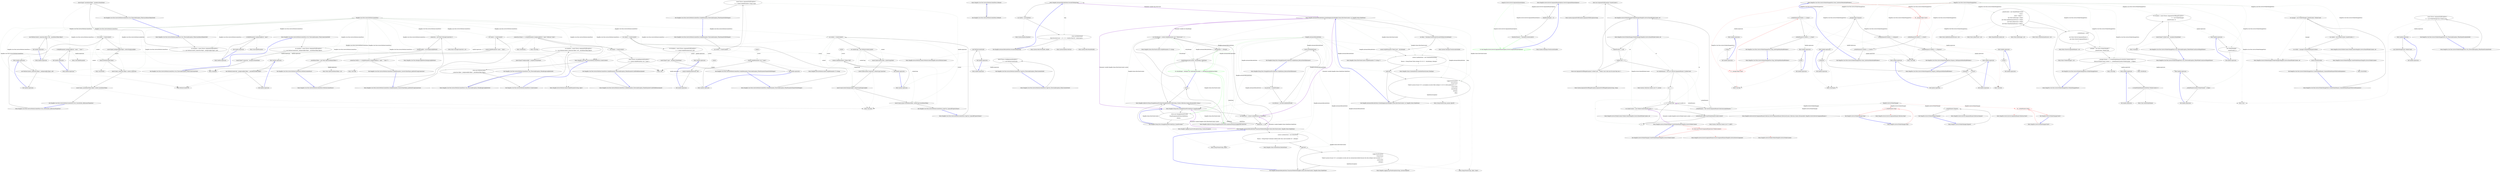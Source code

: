 digraph  {
m0_8 [cluster="Hangfire.Core.Tests.Server.PerformContextFacts.Ctor_ThrowsAnException_WhenConnectionIsNull()", file="BackgroundJobServerOptions.cs", label="Entry Hangfire.Core.Tests.Server.PerformContextFacts.Ctor_ThrowsAnException_WhenConnectionIsNull()", span="22-22"];
m0_9 [cluster="Hangfire.Core.Tests.Server.PerformContextFacts.Ctor_ThrowsAnException_WhenConnectionIsNull()", file="BackgroundJobServerOptions.cs", label="var exception = Assert.Throws<ArgumentNullException>(\r\n                () => new PerformContext(null, _backgroundJob.Object, _cancellationToken.Object))", span="24-25"];
m0_10 [cluster="Hangfire.Core.Tests.Server.PerformContextFacts.Ctor_ThrowsAnException_WhenConnectionIsNull()", file="BackgroundJobServerOptions.cs", label="Assert.Equal(''connection'', exception.ParamName)", span="27-27"];
m0_11 [cluster="Hangfire.Core.Tests.Server.PerformContextFacts.Ctor_ThrowsAnException_WhenConnectionIsNull()", file="BackgroundJobServerOptions.cs", label="Exit Hangfire.Core.Tests.Server.PerformContextFacts.Ctor_ThrowsAnException_WhenConnectionIsNull()", span="22-22"];
m0_65 [cluster="Hangfire.Server.PerformContext.SetJobParameter(string, object)", file="BackgroundJobServerOptions.cs", label="Entry Hangfire.Server.PerformContext.SetJobParameter(string, object)", span="76-76"];
m0_25 [cluster="Hangfire.Core.Tests.Server.PerformContextFacts.Ctor_ThrowsAnException_WhenCancellationTokenIsNull()", file="BackgroundJobServerOptions.cs", label="Entry Hangfire.Core.Tests.Server.PerformContextFacts.Ctor_ThrowsAnException_WhenCancellationTokenIsNull()", span="40-40"];
m0_26 [cluster="Hangfire.Core.Tests.Server.PerformContextFacts.Ctor_ThrowsAnException_WhenCancellationTokenIsNull()", file="BackgroundJobServerOptions.cs", label="var exception = Assert.Throws<ArgumentNullException>(\r\n                () => new PerformContext(_connection.Object, _backgroundJob.Object, null))", span="42-43"];
m0_27 [cluster="Hangfire.Core.Tests.Server.PerformContextFacts.Ctor_ThrowsAnException_WhenCancellationTokenIsNull()", file="BackgroundJobServerOptions.cs", label="Assert.Equal(''cancellationToken'', exception.ParamName)", span="45-45"];
m0_28 [cluster="Hangfire.Core.Tests.Server.PerformContextFacts.Ctor_ThrowsAnException_WhenCancellationTokenIsNull()", file="BackgroundJobServerOptions.cs", label="Exit Hangfire.Core.Tests.Server.PerformContextFacts.Ctor_ThrowsAnException_WhenCancellationTokenIsNull()", span="40-40"];
m0_41 [cluster="Unk.Same", file="BackgroundJobServerOptions.cs", label="Entry Unk.Same", span=""];
m0_13 [cluster="Unk.Equal", file="BackgroundJobServerOptions.cs", label="Entry Unk.Equal", span=""];
m0_76 [cluster="Hangfire.Core.Tests.Server.PerformContextFacts.GetJobParameter_ThrowsAnException_WhenNameIsNullOrEmpty()", file="BackgroundJobServerOptions.cs", label="Entry Hangfire.Core.Tests.Server.PerformContextFacts.GetJobParameter_ThrowsAnException_WhenNameIsNullOrEmpty()", span="100-100"];
m0_77 [cluster="Hangfire.Core.Tests.Server.PerformContextFacts.GetJobParameter_ThrowsAnException_WhenNameIsNullOrEmpty()", file="BackgroundJobServerOptions.cs", label="var context = CreateContext()", span="102-102"];
m0_78 [cluster="Hangfire.Core.Tests.Server.PerformContextFacts.GetJobParameter_ThrowsAnException_WhenNameIsNullOrEmpty()", file="BackgroundJobServerOptions.cs", label="Assert.Throws<ArgumentNullException>(\r\n                () => context.GetJobParameter<string>(null))", span="104-105"];
m0_79 [cluster="Hangfire.Core.Tests.Server.PerformContextFacts.GetJobParameter_ThrowsAnException_WhenNameIsNullOrEmpty()", file="BackgroundJobServerOptions.cs", label="Exit Hangfire.Core.Tests.Server.PerformContextFacts.GetJobParameter_ThrowsAnException_WhenNameIsNullOrEmpty()", span="100-100"];
m0_57 [cluster="Hangfire.Core.Tests.Server.PerformContextFacts.SetJobParameter_ThrowsAnException_WhenParameterNameIsNullOrEmpty()", file="BackgroundJobServerOptions.cs", label="Entry Hangfire.Core.Tests.Server.PerformContextFacts.SetJobParameter_ThrowsAnException_WhenParameterNameIsNullOrEmpty()", span="79-79"];
m0_58 [cluster="Hangfire.Core.Tests.Server.PerformContextFacts.SetJobParameter_ThrowsAnException_WhenParameterNameIsNullOrEmpty()", file="BackgroundJobServerOptions.cs", label="var context = CreateContext()", span="81-81"];
m0_59 [cluster="Hangfire.Core.Tests.Server.PerformContextFacts.SetJobParameter_ThrowsAnException_WhenParameterNameIsNullOrEmpty()", file="BackgroundJobServerOptions.cs", label="var exception = Assert.Throws<ArgumentNullException>(\r\n                () => context.SetJobParameter(null, null))", span="83-84"];
m0_60 [cluster="Hangfire.Core.Tests.Server.PerformContextFacts.SetJobParameter_ThrowsAnException_WhenParameterNameIsNullOrEmpty()", file="BackgroundJobServerOptions.cs", label="Assert.Equal(''name'', exception.ParamName)", span="86-86"];
m0_61 [cluster="Hangfire.Core.Tests.Server.PerformContextFacts.SetJobParameter_ThrowsAnException_WhenParameterNameIsNullOrEmpty()", file="BackgroundJobServerOptions.cs", label="Exit Hangfire.Core.Tests.Server.PerformContextFacts.SetJobParameter_ThrowsAnException_WhenParameterNameIsNullOrEmpty()", span="79-79"];
m0_12 [cluster="Unk.>", file="BackgroundJobServerOptions.cs", label="Entry Unk.>", span=""];
m0_100 [cluster="Hangfire.Core.Tests.Server.PerformContextFacts.Method()", file="BackgroundJobServerOptions.cs", label="Entry Hangfire.Core.Tests.Server.PerformContextFacts.Method()", span="124-124"];
m0_101 [cluster="Hangfire.Core.Tests.Server.PerformContextFacts.Method()", file="BackgroundJobServerOptions.cs", label="Exit Hangfire.Core.Tests.Server.PerformContextFacts.Method()", span="124-124"];
m0_39 [cluster="Hangfire.Core.Tests.Server.PerformContextFacts.CreateContext()", file="BackgroundJobServerOptions.cs", label="Entry Hangfire.Core.Tests.Server.PerformContextFacts.CreateContext()", span="118-118"];
m0_98 [cluster="Hangfire.Core.Tests.Server.PerformContextFacts.CreateContext()", file="BackgroundJobServerOptions.cs", label="return new PerformContext(\r\n                _connection.Object, _backgroundJob.Object, _cancellationToken.Object);", span="120-121"];
m0_99 [cluster="Hangfire.Core.Tests.Server.PerformContextFacts.CreateContext()", file="BackgroundJobServerOptions.cs", label="Exit Hangfire.Core.Tests.Server.PerformContextFacts.CreateContext()", span="118-118"];
m0_6 [cluster="Hangfire.Core.Tests.BackgroundJobMock.BackgroundJobMock()", file="BackgroundJobServerOptions.cs", label="Entry Hangfire.Core.Tests.BackgroundJobMock.BackgroundJobMock()", span="9-9"];
m0_49 [cluster="Hangfire.Core.Tests.Server.PerformContextFacts.CopyCtor_CopiesAllPropertyValues()", file="BackgroundJobServerOptions.cs", label="Entry Hangfire.Core.Tests.Server.PerformContextFacts.CopyCtor_CopiesAllPropertyValues()", span="67-67"];
m0_50 [cluster="Hangfire.Core.Tests.Server.PerformContextFacts.CopyCtor_CopiesAllPropertyValues()", file="BackgroundJobServerOptions.cs", label="var context = CreateContext()", span="69-69"];
m0_51 [cluster="Hangfire.Core.Tests.Server.PerformContextFacts.CopyCtor_CopiesAllPropertyValues()", file="BackgroundJobServerOptions.cs", label="var contextCopy = new PerformContext(context)", span="70-70"];
m0_52 [cluster="Hangfire.Core.Tests.Server.PerformContextFacts.CopyCtor_CopiesAllPropertyValues()", file="BackgroundJobServerOptions.cs", label="Assert.Same(context.Items, contextCopy.Items)", span="72-72"];
m0_53 [cluster="Hangfire.Core.Tests.Server.PerformContextFacts.CopyCtor_CopiesAllPropertyValues()", file="BackgroundJobServerOptions.cs", label="Assert.Same(context.Connection, contextCopy.Connection)", span="73-73"];
m0_54 [cluster="Hangfire.Core.Tests.Server.PerformContextFacts.CopyCtor_CopiesAllPropertyValues()", file="BackgroundJobServerOptions.cs", label="Assert.Same(context.BackgroundJob, contextCopy.BackgroundJob)", span="74-74"];
m0_55 [cluster="Hangfire.Core.Tests.Server.PerformContextFacts.CopyCtor_CopiesAllPropertyValues()", file="BackgroundJobServerOptions.cs", label="Assert.Same(context.CancellationToken, contextCopy.CancellationToken)", span="75-75"];
m0_56 [cluster="Hangfire.Core.Tests.Server.PerformContextFacts.CopyCtor_CopiesAllPropertyValues()", file="BackgroundJobServerOptions.cs", label="Exit Hangfire.Core.Tests.Server.PerformContextFacts.CopyCtor_CopiesAllPropertyValues()", span="67-67"];
m0_40 [cluster="Unk.NotNull", file="BackgroundJobServerOptions.cs", label="Entry Unk.NotNull", span=""];
m0_83 [cluster="Hangfire.Server.PerformContext.GetJobParameter<T>(string)", file="BackgroundJobServerOptions.cs", label="Entry Hangfire.Server.PerformContext.GetJobParameter<T>(string)", span="83-83"];
m0_94 [cluster="Unk.GetJobParameter", file="BackgroundJobServerOptions.cs", label="Entry Unk.GetJobParameter", span=""];
m0_42 [cluster="Hangfire.Core.Tests.Server.PerformContextFacts.CopyCtor_ThrowsAnException_WhenContextIsNull()", file="BackgroundJobServerOptions.cs", label="Entry Hangfire.Core.Tests.Server.PerformContextFacts.CopyCtor_ThrowsAnException_WhenContextIsNull()", span="60-60"];
m0_43 [cluster="Hangfire.Core.Tests.Server.PerformContextFacts.CopyCtor_ThrowsAnException_WhenContextIsNull()", file="BackgroundJobServerOptions.cs", label="Assert.Throws<NullReferenceException>(\r\n                () => new PerformContext(null))", span="62-63"];
m0_44 [cluster="Hangfire.Core.Tests.Server.PerformContextFacts.CopyCtor_ThrowsAnException_WhenContextIsNull()", file="BackgroundJobServerOptions.cs", label="Exit Hangfire.Core.Tests.Server.PerformContextFacts.CopyCtor_ThrowsAnException_WhenContextIsNull()", span="60-60"];
m0_89 [cluster="Unk.Setup", file="BackgroundJobServerOptions.cs", label="Entry Unk.Setup", span=""];
m0_48 [cluster="Hangfire.Server.PerformContext.PerformContext(Hangfire.Server.PerformContext)", file="BackgroundJobServerOptions.cs", label="Entry Hangfire.Server.PerformContext.PerformContext(Hangfire.Server.PerformContext)", span="30-30"];
m0_95 [cluster="lambda expression", file="BackgroundJobServerOptions.cs", label="Entry lambda expression", span="115-115"];
m0_14 [cluster="lambda expression", file="BackgroundJobServerOptions.cs", label="Entry lambda expression", span="25-25"];
m0_15 [cluster="lambda expression", file="BackgroundJobServerOptions.cs", label="new PerformContext(null, _backgroundJob.Object, _cancellationToken.Object)", span="25-25"];
m0_16 [cluster="lambda expression", file="BackgroundJobServerOptions.cs", label="Exit lambda expression", span="25-25"];
m0_22 [cluster="lambda expression", file="BackgroundJobServerOptions.cs", label="Entry lambda expression", span="34-34"];
m0_23 [cluster="lambda expression", file="BackgroundJobServerOptions.cs", label="new PerformContext(_connection.Object, null, _cancellationToken.Object)", span="34-34"];
m0_24 [cluster="lambda expression", file="BackgroundJobServerOptions.cs", label="Exit lambda expression", span="34-34"];
m0_29 [cluster="lambda expression", file="BackgroundJobServerOptions.cs", label="Entry lambda expression", span="43-43"];
m0_30 [cluster="lambda expression", file="BackgroundJobServerOptions.cs", label="new PerformContext(_connection.Object, _backgroundJob.Object, null)", span="43-43"];
m0_31 [cluster="lambda expression", file="BackgroundJobServerOptions.cs", label="Exit lambda expression", span="43-43"];
m0_45 [cluster="lambda expression", file="BackgroundJobServerOptions.cs", label="Entry lambda expression", span="63-63"];
m0_46 [cluster="lambda expression", file="BackgroundJobServerOptions.cs", label="new PerformContext(null)", span="63-63"];
m0_47 [cluster="lambda expression", file="BackgroundJobServerOptions.cs", label="Exit lambda expression", span="63-63"];
m0_63 [cluster="lambda expression", file="BackgroundJobServerOptions.cs", label="context.SetJobParameter(null, null)", span="84-84"];
m0_62 [cluster="lambda expression", file="BackgroundJobServerOptions.cs", label="Entry lambda expression", span="84-84"];
m0_64 [cluster="lambda expression", file="BackgroundJobServerOptions.cs", label="Exit lambda expression", span="84-84"];
m0_72 [cluster="lambda expression", file="BackgroundJobServerOptions.cs", label="Entry lambda expression", span="96-96"];
m0_73 [cluster="lambda expression", file="BackgroundJobServerOptions.cs", label="x.SetJobParameter(_backgroundJob.Id, ''name'', ''\''value\'''')", span="96-96"];
m0_74 [cluster="lambda expression", file="BackgroundJobServerOptions.cs", label="Exit lambda expression", span="96-96"];
m0_81 [cluster="lambda expression", file="BackgroundJobServerOptions.cs", label="context.GetJobParameter<string>(null)", span="105-105"];
m0_80 [cluster="lambda expression", file="BackgroundJobServerOptions.cs", label="Entry lambda expression", span="105-105"];
m0_82 [cluster="lambda expression", file="BackgroundJobServerOptions.cs", label="Exit lambda expression", span="105-105"];
m0_91 [cluster="lambda expression", file="BackgroundJobServerOptions.cs", label="Entry lambda expression", span="111-111"];
m0_96 [cluster="lambda expression", file="BackgroundJobServerOptions.cs", label="context.GetJobParameter<int>(''name'')", span="115-115"];
m0_92 [cluster="lambda expression", file="BackgroundJobServerOptions.cs", label="x.GetJobParameter(_backgroundJob.Id, ''name'')", span="111-111"];
m0_93 [cluster="lambda expression", file="BackgroundJobServerOptions.cs", label="Exit lambda expression", span="111-111"];
m0_97 [cluster="lambda expression", file="BackgroundJobServerOptions.cs", label="Exit lambda expression", span="115-115"];
m0_71 [cluster="Unk.Verify", file="BackgroundJobServerOptions.cs", label="Entry Unk.Verify", span=""];
m0_7 [cluster="Mock<IJobCancellationToken>.cstr", file="BackgroundJobServerOptions.cs", label="Entry Mock<IJobCancellationToken>.cstr", span=""];
m0_32 [cluster="Hangfire.Core.Tests.Server.PerformContextFacts.Ctor_CorrectlySets_AllInstanceProperties()", file="BackgroundJobServerOptions.cs", label="Entry Hangfire.Core.Tests.Server.PerformContextFacts.Ctor_CorrectlySets_AllInstanceProperties()", span="49-49"];
m0_33 [cluster="Hangfire.Core.Tests.Server.PerformContextFacts.Ctor_CorrectlySets_AllInstanceProperties()", file="BackgroundJobServerOptions.cs", label="var context = CreateContext()", span="51-51"];
m0_34 [cluster="Hangfire.Core.Tests.Server.PerformContextFacts.Ctor_CorrectlySets_AllInstanceProperties()", file="BackgroundJobServerOptions.cs", label="Assert.Equal(_backgroundJob.Object, context.BackgroundJob)", span="53-53"];
m0_35 [cluster="Hangfire.Core.Tests.Server.PerformContextFacts.Ctor_CorrectlySets_AllInstanceProperties()", file="BackgroundJobServerOptions.cs", label="Assert.NotNull(context.Items)", span="54-54"];
m0_36 [cluster="Hangfire.Core.Tests.Server.PerformContextFacts.Ctor_CorrectlySets_AllInstanceProperties()", file="BackgroundJobServerOptions.cs", label="Assert.Same(_connection.Object, context.Connection)", span="55-55"];
m0_37 [cluster="Hangfire.Core.Tests.Server.PerformContextFacts.Ctor_CorrectlySets_AllInstanceProperties()", file="BackgroundJobServerOptions.cs", label="Assert.Same(_cancellationToken.Object, context.CancellationToken)", span="56-56"];
m0_38 [cluster="Hangfire.Core.Tests.Server.PerformContextFacts.Ctor_CorrectlySets_AllInstanceProperties()", file="BackgroundJobServerOptions.cs", label="Exit Hangfire.Core.Tests.Server.PerformContextFacts.Ctor_CorrectlySets_AllInstanceProperties()", span="49-49"];
m0_66 [cluster="Hangfire.Core.Tests.Server.PerformContextFacts.SetJobParameter_ConvertsValueToJson_AndSetsItUsingConnection()", file="BackgroundJobServerOptions.cs", label="Entry Hangfire.Core.Tests.Server.PerformContextFacts.SetJobParameter_ConvertsValueToJson_AndSetsItUsingConnection()", span="90-90"];
m0_67 [cluster="Hangfire.Core.Tests.Server.PerformContextFacts.SetJobParameter_ConvertsValueToJson_AndSetsItUsingConnection()", file="BackgroundJobServerOptions.cs", label="var context = CreateContext()", span="92-92"];
m0_68 [cluster="Hangfire.Core.Tests.Server.PerformContextFacts.SetJobParameter_ConvertsValueToJson_AndSetsItUsingConnection()", file="BackgroundJobServerOptions.cs", label="context.SetJobParameter(''name'', ''value'')", span="94-94"];
m0_69 [cluster="Hangfire.Core.Tests.Server.PerformContextFacts.SetJobParameter_ConvertsValueToJson_AndSetsItUsingConnection()", file="BackgroundJobServerOptions.cs", label="_connection.Verify(x => x.SetJobParameter(_backgroundJob.Id, ''name'', ''\''value\''''))", span="96-96"];
m0_70 [cluster="Hangfire.Core.Tests.Server.PerformContextFacts.SetJobParameter_ConvertsValueToJson_AndSetsItUsingConnection()", file="BackgroundJobServerOptions.cs", label="Exit Hangfire.Core.Tests.Server.PerformContextFacts.SetJobParameter_ConvertsValueToJson_AndSetsItUsingConnection()", span="90-90"];
m0_0 [cluster="Hangfire.Core.Tests.Server.PerformContextFacts.PerformContextFacts()", file="BackgroundJobServerOptions.cs", label="Entry Hangfire.Core.Tests.Server.PerformContextFacts.PerformContextFacts()", span="14-14"];
m0_1 [cluster="Hangfire.Core.Tests.Server.PerformContextFacts.PerformContextFacts()", file="BackgroundJobServerOptions.cs", label="_connection = new Mock<IStorageConnection>()", span="16-16"];
m0_2 [cluster="Hangfire.Core.Tests.Server.PerformContextFacts.PerformContextFacts()", file="BackgroundJobServerOptions.cs", label="_backgroundJob = new BackgroundJobMock()", span="17-17"];
m0_3 [cluster="Hangfire.Core.Tests.Server.PerformContextFacts.PerformContextFacts()", file="BackgroundJobServerOptions.cs", label="_cancellationToken = new Mock<IJobCancellationToken>()", span="18-18"];
m0_4 [cluster="Hangfire.Core.Tests.Server.PerformContextFacts.PerformContextFacts()", file="BackgroundJobServerOptions.cs", label="Exit Hangfire.Core.Tests.Server.PerformContextFacts.PerformContextFacts()", span="14-14"];
m0_90 [cluster="Unk.Returns", file="BackgroundJobServerOptions.cs", label="Entry Unk.Returns", span=""];
m0_84 [cluster="Hangfire.Core.Tests.Server.PerformContextFacts.GetJobParameter_ThrowsAnException_WhenParameterCouldNotBeDeserialized()", file="BackgroundJobServerOptions.cs", label="Entry Hangfire.Core.Tests.Server.PerformContextFacts.GetJobParameter_ThrowsAnException_WhenParameterCouldNotBeDeserialized()", span="109-109"];
m0_85 [cluster="Hangfire.Core.Tests.Server.PerformContextFacts.GetJobParameter_ThrowsAnException_WhenParameterCouldNotBeDeserialized()", file="BackgroundJobServerOptions.cs", label="_connection.Setup(x => x.GetJobParameter(_backgroundJob.Id, ''name'')).Returns(''value'')", span="111-111"];
m0_86 [cluster="Hangfire.Core.Tests.Server.PerformContextFacts.GetJobParameter_ThrowsAnException_WhenParameterCouldNotBeDeserialized()", file="BackgroundJobServerOptions.cs", label="var context = CreateContext()", span="112-112"];
m0_87 [cluster="Hangfire.Core.Tests.Server.PerformContextFacts.GetJobParameter_ThrowsAnException_WhenParameterCouldNotBeDeserialized()", file="BackgroundJobServerOptions.cs", label="Assert.Throws<InvalidOperationException>(\r\n                () => context.GetJobParameter<int>(''name''))", span="114-115"];
m0_88 [cluster="Hangfire.Core.Tests.Server.PerformContextFacts.GetJobParameter_ThrowsAnException_WhenParameterCouldNotBeDeserialized()", file="BackgroundJobServerOptions.cs", label="Exit Hangfire.Core.Tests.Server.PerformContextFacts.GetJobParameter_ThrowsAnException_WhenParameterCouldNotBeDeserialized()", span="109-109"];
m0_5 [cluster="Mock<IStorageConnection>.cstr", file="BackgroundJobServerOptions.cs", label="Entry Mock<IStorageConnection>.cstr", span=""];
m0_75 [cluster="Unk.SetJobParameter", file="BackgroundJobServerOptions.cs", label="Entry Unk.SetJobParameter", span=""];
m0_18 [cluster="Hangfire.Core.Tests.Server.PerformContextFacts.Ctor_ThrowsAnException_WhenBackgroundJobIsNull()", file="BackgroundJobServerOptions.cs", label="Entry Hangfire.Core.Tests.Server.PerformContextFacts.Ctor_ThrowsAnException_WhenBackgroundJobIsNull()", span="31-31"];
m0_19 [cluster="Hangfire.Core.Tests.Server.PerformContextFacts.Ctor_ThrowsAnException_WhenBackgroundJobIsNull()", file="BackgroundJobServerOptions.cs", label="var exception = Assert.Throws<ArgumentNullException>(\r\n                () => new PerformContext(_connection.Object, null, _cancellationToken.Object))", span="33-34"];
m0_20 [cluster="Hangfire.Core.Tests.Server.PerformContextFacts.Ctor_ThrowsAnException_WhenBackgroundJobIsNull()", file="BackgroundJobServerOptions.cs", label="Assert.Equal(''backgroundJob'', exception.ParamName)", span="36-36"];
m0_21 [cluster="Hangfire.Core.Tests.Server.PerformContextFacts.Ctor_ThrowsAnException_WhenBackgroundJobIsNull()", file="BackgroundJobServerOptions.cs", label="Exit Hangfire.Core.Tests.Server.PerformContextFacts.Ctor_ThrowsAnException_WhenBackgroundJobIsNull()", span="31-31"];
m0_17 [cluster="PerformContext.cstr", file="BackgroundJobServerOptions.cs", label="Entry PerformContext.cstr", span=""];
m0_102 [file="BackgroundJobServerOptions.cs", label="Hangfire.Core.Tests.Server.PerformContextFacts", span=""];
m0_103 [file="BackgroundJobServerOptions.cs", label=context, span=""];
m0_104 [file="BackgroundJobServerOptions.cs", label=context, span=""];
m0_105 [file="BackgroundJobServerOptions.cs", label=context, span=""];
m2_28 [cluster="Hangfire.AutomaticRetryAttribute.SecondsToDelay(long)", file="ServerComponentRunnerCollection.cs", label="Entry Hangfire.AutomaticRetryAttribute.SecondsToDelay(long)", span="132-132"];
m2_40 [cluster="Hangfire.AutomaticRetryAttribute.SecondsToDelay(long)", file="ServerComponentRunnerCollection.cs", label="var random = new Random()", span="134-134"];
m2_41 [cluster="Hangfire.AutomaticRetryAttribute.SecondsToDelay(long)", file="ServerComponentRunnerCollection.cs", label="return (int)Math.Round(\r\n                Math.Pow(retryCount - 1, 4) + 15 + (random.Next(30) * (retryCount)));", span="135-136"];
m2_42 [cluster="Hangfire.AutomaticRetryAttribute.SecondsToDelay(long)", file="ServerComponentRunnerCollection.cs", label="Exit Hangfire.AutomaticRetryAttribute.SecondsToDelay(long)", span="132-132"];
m2_32 [cluster="string.Format(string, object, object)", file="ServerComponentRunnerCollection.cs", label="Entry string.Format(string, object, object)", span="0-0"];
m2_33 [cluster="string.Format(string, params object[])", file="ServerComponentRunnerCollection.cs", label="Entry string.Format(string, params object[])", span="0-0"];
m2_43 [cluster="System.Random.Random()", file="ServerComponentRunnerCollection.cs", label="Entry System.Random.Random()", span="0-0"];
m2_20 [cluster="string.Format(string, object)", file="ServerComponentRunnerCollection.cs", label="Entry string.Format(string, object)", span="0-0"];
m2_19 [cluster="Hangfire.AutomaticRetryAttribute.TransitionToDeleted(Hangfire.States.ElectStateContext, Hangfire.States.FailedState)", file="ServerComponentRunnerCollection.cs", label="Entry Hangfire.AutomaticRetryAttribute.TransitionToDeleted(Hangfire.States.ElectStateContext, Hangfire.States.FailedState)", span="113-113"];
m2_35 [cluster="Hangfire.AutomaticRetryAttribute.TransitionToDeleted(Hangfire.States.ElectStateContext, Hangfire.States.FailedState)", file="ServerComponentRunnerCollection.cs", label="context.CandidateState = new DeletedState\r\n            {\r\n                Reason = String.Format(''Automatic deletion after retry count exceeded {0}'', Attempts)\r\n            }", span="115-118"];
m2_36 [cluster="Hangfire.AutomaticRetryAttribute.TransitionToDeleted(Hangfire.States.ElectStateContext, Hangfire.States.FailedState)", file="ServerComponentRunnerCollection.cs", label=LogEvents, span="120-120"];
m2_37 [cluster="Hangfire.AutomaticRetryAttribute.TransitionToDeleted(Hangfire.States.ElectStateContext, Hangfire.States.FailedState)", file="ServerComponentRunnerCollection.cs", label="Logger.WarnException(\r\n                    String.Format(\r\n                        ''Failed to process the job '{0}': an exception occured. Job was automatically deleted because the retry attempt count exceeded {1}.'',\r\n                        context.JobId,\r\n                        Attempts),\r\n                    failedState.Exception)", span="122-127"];
m2_38 [cluster="Hangfire.AutomaticRetryAttribute.TransitionToDeleted(Hangfire.States.ElectStateContext, Hangfire.States.FailedState)", file="ServerComponentRunnerCollection.cs", label="Exit Hangfire.AutomaticRetryAttribute.TransitionToDeleted(Hangfire.States.ElectStateContext, Hangfire.States.FailedState)", span="113-113"];
m2_30 [cluster="Hangfire.States.ElectStateContext.SetJobParameter<T>(string, T)", file="ServerComponentRunnerCollection.cs", label="Entry Hangfire.States.ElectStateContext.SetJobParameter<T>(string, T)", span="49-49"];
m2_44 [cluster="System.Math.Pow(double, double)", file="ServerComponentRunnerCollection.cs", label="Entry System.Math.Pow(double, double)", span="0-0"];
m2_34 [cluster="Hangfire.Logging.ILog.WarnException(string, System.Exception)", file="ServerComponentRunnerCollection.cs", label="Entry Hangfire.Logging.ILog.WarnException(string, System.Exception)", span="285-285"];
m2_17 [cluster="Hangfire.States.ElectStateContext.GetJobParameter<T>(string)", file="ServerComponentRunnerCollection.cs", label="Entry Hangfire.States.ElectStateContext.GetJobParameter<T>(string)", span="54-54"];
m2_29 [cluster="System.TimeSpan.FromSeconds(double)", file="ServerComponentRunnerCollection.cs", label="Entry System.TimeSpan.FromSeconds(double)", span="0-0"];
m2_8 [cluster="Hangfire.AutomaticRetryAttribute.OnStateElection(Hangfire.States.ElectStateContext)", file="ServerComponentRunnerCollection.cs", label="return;", span="50-50"];
m2_9 [cluster="Hangfire.AutomaticRetryAttribute.OnStateElection(Hangfire.States.ElectStateContext)", file="ServerComponentRunnerCollection.cs", label="var retryAttempt = context.GetJobParameter<int>(''RetryCount'') + 1", span="53-53"];
m2_10 [cluster="Hangfire.AutomaticRetryAttribute.OnStateElection(Hangfire.States.ElectStateContext)", file="ServerComponentRunnerCollection.cs", label="retryAttempt <= Attempts", span="55-55"];
m2_11 [cluster="Hangfire.AutomaticRetryAttribute.OnStateElection(Hangfire.States.ElectStateContext)", file="ServerComponentRunnerCollection.cs", label="ScheduleAgainLater(context, retryAttempt, failedState)", span="57-57"];
m2_12 [cluster="Hangfire.AutomaticRetryAttribute.OnStateElection(Hangfire.States.ElectStateContext)", color=green, community=0, file="ServerComponentRunnerCollection.cs", label="19: retryAttempt > Attempts && OnAttemptsExceeded == AttemptsExceededAction.Delete", span="59-59"];
m2_0 [cluster="Hangfire.Msmq.Tests.MsmqJobQueueProviderFacts.GetJobQueue_ReturnsNonNullInstance()", file="ServerComponentRunnerCollection.cs", label="Entry Hangfire.Msmq.Tests.MsmqJobQueueProviderFacts.GetJobQueue_ReturnsNonNullInstance()", span="10-10"];
m2_1 [cluster="Hangfire.Msmq.Tests.MsmqJobQueueProviderFacts.GetJobQueue_ReturnsNonNullInstance()", file="ServerComponentRunnerCollection.cs", label="var provider = CreateProvider()", span="12-12"];
m2_2 [cluster="Hangfire.Msmq.Tests.MsmqJobQueueProviderFacts.GetJobQueue_ReturnsNonNullInstance()", file="ServerComponentRunnerCollection.cs", label="var jobQueue = provider.GetJobQueue(null)", span="14-14"];
m2_3 [cluster="Hangfire.Msmq.Tests.MsmqJobQueueProviderFacts.GetJobQueue_ReturnsNonNullInstance()", file="ServerComponentRunnerCollection.cs", label="Assert.NotNull(jobQueue)", span="16-16"];
m2_4 [cluster="Hangfire.Msmq.Tests.MsmqJobQueueProviderFacts.GetJobQueue_ReturnsNonNullInstance()", file="ServerComponentRunnerCollection.cs", label="Exit Hangfire.Msmq.Tests.MsmqJobQueueProviderFacts.GetJobQueue_ReturnsNonNullInstance()", span="10-10"];
m2_39 [cluster="Hangfire.States.DeletedState.DeletedState()", file="ServerComponentRunnerCollection.cs", label="Entry Hangfire.States.DeletedState.DeletedState()", span="27-27"];
m2_7 [cluster="Hangfire.AutomaticRetryAttribute.OnStateElection(Hangfire.States.ElectStateContext)", file="ServerComponentRunnerCollection.cs", label="failedState == null", span="47-47"];
m2_6 [cluster="Hangfire.AutomaticRetryAttribute.OnStateElection(Hangfire.States.ElectStateContext)", file="ServerComponentRunnerCollection.cs", label="var failedState = context.CandidateState as FailedState", span="46-46"];
m2_5 [cluster="Hangfire.Msmq.Tests.MsmqJobQueueProviderFacts.CreateProvider()", file="ServerComponentRunnerCollection.cs", label="Entry Hangfire.Msmq.Tests.MsmqJobQueueProviderFacts.CreateProvider()", span="29-29"];
m2_13 [cluster="Hangfire.SqlServer.Msmq.MsmqJobQueueProvider.GetJobQueueMonitoringApi(IDbConnection)", file="ServerComponentRunnerCollection.cs", label="Entry Hangfire.SqlServer.Msmq.MsmqJobQueueProvider.GetJobQueueMonitoringApi(IDbConnection)", span="37-37"];
m2_14 [cluster="Hangfire.Msmq.Tests.MsmqJobQueueProviderFacts.CreateProvider()", file="ServerComponentRunnerCollection.cs", label="return new MsmqJobQueueProvider(\r\n                CleanMsmqQueueAttribute.PathPattern,\r\n                Queues);", span="31-33"];
m2_15 [cluster="Hangfire.Msmq.Tests.MsmqJobQueueProviderFacts.CreateProvider()", file="ServerComponentRunnerCollection.cs", label="Exit Hangfire.Msmq.Tests.MsmqJobQueueProviderFacts.CreateProvider()", span="29-29"];
m2_16 [cluster="Hangfire.SqlServer.Msmq.MsmqJobQueueProvider.MsmqJobQueueProvider(string, System.Collections.Generic.IEnumerable<string>)", file="ServerComponentRunnerCollection.cs", label="Entry Hangfire.SqlServer.Msmq.MsmqJobQueueProvider.MsmqJobQueueProvider(string, System.Collections.Generic.IEnumerable<string>)", span="26-26"];
m2_31 [cluster="Hangfire.States.ScheduledState.ScheduledState(System.TimeSpan)", file="ServerComponentRunnerCollection.cs", label="Entry Hangfire.States.ScheduledState.ScheduledState(System.TimeSpan)", span="27-27"];
m2_45 [cluster="System.Random.Next(int)", file="ServerComponentRunnerCollection.cs", label="Entry System.Random.Next(int)", span="0-0"];
m2_46 [cluster="System.Math.Round(double)", file="ServerComponentRunnerCollection.cs", label="Entry System.Math.Round(double)", span="0-0"];
m2_18 [cluster="Hangfire.AutomaticRetryAttribute.ScheduleAgainLater(Hangfire.States.ElectStateContext, int, Hangfire.States.FailedState)", file="ServerComponentRunnerCollection.cs", label="Entry Hangfire.AutomaticRetryAttribute.ScheduleAgainLater(Hangfire.States.ElectStateContext, int, Hangfire.States.FailedState)", span="82-82"];
m2_24 [cluster="Hangfire.AutomaticRetryAttribute.ScheduleAgainLater(Hangfire.States.ElectStateContext, int, Hangfire.States.FailedState)", file="ServerComponentRunnerCollection.cs", label="context.CandidateState = new ScheduledState(delay)\r\n            {\r\n                Reason = String.Format(''Retry attempt {0} of {1}'', retryAttempt, Attempts)\r\n            }", span="90-93"];
m2_25 [cluster="Hangfire.AutomaticRetryAttribute.ScheduleAgainLater(Hangfire.States.ElectStateContext, int, Hangfire.States.FailedState)", file="ServerComponentRunnerCollection.cs", label=LogEvents, span="95-95"];
m2_26 [cluster="Hangfire.AutomaticRetryAttribute.ScheduleAgainLater(Hangfire.States.ElectStateContext, int, Hangfire.States.FailedState)", file="ServerComponentRunnerCollection.cs", label="Logger.WarnException(\r\n                    String.Format(\r\n                        ''Failed to process the job '{0}': an exception occurred. Retry attempt {1} of {2} will be performed in {3}.'',\r\n                        context.JobId,\r\n                        retryAttempt,\r\n                        Attempts,\r\n                        delay),\r\n                    failedState.Exception)", span="97-104"];
m2_22 [cluster="Hangfire.AutomaticRetryAttribute.ScheduleAgainLater(Hangfire.States.ElectStateContext, int, Hangfire.States.FailedState)", file="ServerComponentRunnerCollection.cs", label="var delay = TimeSpan.FromSeconds(SecondsToDelay(retryAttempt))", span="84-84"];
m2_23 [cluster="Hangfire.AutomaticRetryAttribute.ScheduleAgainLater(Hangfire.States.ElectStateContext, int, Hangfire.States.FailedState)", file="ServerComponentRunnerCollection.cs", label="context.SetJobParameter(''RetryCount'', retryAttempt)", span="86-86"];
m2_27 [cluster="Hangfire.AutomaticRetryAttribute.ScheduleAgainLater(Hangfire.States.ElectStateContext, int, Hangfire.States.FailedState)", file="ServerComponentRunnerCollection.cs", label="Exit Hangfire.AutomaticRetryAttribute.ScheduleAgainLater(Hangfire.States.ElectStateContext, int, Hangfire.States.FailedState)", span="82-82"];
m2_21 [cluster="Hangfire.Logging.ILog.ErrorException(string, System.Exception)", file="ServerComponentRunnerCollection.cs", label="Entry Hangfire.Logging.ILog.ErrorException(string, System.Exception)", span="166-166"];
m2_47 [file="ServerComponentRunnerCollection.cs", label="Hangfire.AutomaticRetryAttribute", span=""];
m3_0 [cluster="HangFire.Server.ServerComponentRunnerOptions.ServerComponentRunnerOptions()", file="ServerComponentRunnerOptions.cs", label="Entry HangFire.Server.ServerComponentRunnerOptions.ServerComponentRunnerOptions()", span="24-24"];
m3_1 [cluster="HangFire.Server.ServerComponentRunnerOptions.ServerComponentRunnerOptions()", file="ServerComponentRunnerOptions.cs", label="MaxRetryAttempts = 10", span="26-26"];
m3_2 [cluster="HangFire.Server.ServerComponentRunnerOptions.ServerComponentRunnerOptions()", file="ServerComponentRunnerOptions.cs", label="ShutdownTimeout = TimeSpan.FromSeconds(5)", span="27-27"];
m3_3 [cluster="HangFire.Server.ServerComponentRunnerOptions.ServerComponentRunnerOptions()", color=green, community=0, file="ServerComponentRunnerOptions.cs", label="23: Exit HangFire.Server.ServerComponentRunnerOptions.ServerComponentRunnerOptions()", span="24-24"];
m3_4 [cluster="System.TimeSpan.FromSeconds(double)", file="ServerComponentRunnerOptions.cs", label="Entry System.TimeSpan.FromSeconds(double)", span="0-0"];
m3_5 [file="ServerComponentRunnerOptions.cs", label="HangFire.Server.ServerComponentRunnerOptions", span=""];
m4_13 [cluster="System.ArgumentNullException.ArgumentNullException(string)", file="WorkerManager.cs", label="Entry System.ArgumentNullException.ArgumentNullException(string)", span="0-0"];
m4_27 [cluster="HangFire.Server.ServerComponentRunnerCollection.Stop()", file="WorkerManager.cs", label="Entry HangFire.Server.ServerComponentRunnerCollection.Stop()", span="44-44"];
m4_15 [cluster="System.Collections.Generic.List<T>.List(int)", file="WorkerManager.cs", label="Entry System.Collections.Generic.List<T>.List(int)", span="0-0"];
m4_24 [cluster="HangFire.Server.WorkerManager.Stop()", file="WorkerManager.cs", label="Entry HangFire.Server.WorkerManager.Stop()", span="51-51"];
m4_25 [cluster="HangFire.Server.WorkerManager.Stop()", color=red, community=0, file="WorkerManager.cs", label="1: _workerRunners.Stop()", span="53-53"];
m4_26 [cluster="HangFire.Server.WorkerManager.Stop()", file="WorkerManager.cs", label="Exit HangFire.Server.WorkerManager.Stop()", span="51-51"];
m4_16 [cluster="HangFire.Server.WorkerContext.WorkerContext(HangFire.Server.SharedWorkerContext, int)", file="WorkerManager.cs", label="Entry HangFire.Server.WorkerContext.WorkerContext(HangFire.Server.SharedWorkerContext, int)", span="27-27"];
m4_18 [cluster="System.Collections.Generic.List<T>.Add(T)", file="WorkerManager.cs", label="Entry System.Collections.Generic.List<T>.Add(T)", span="0-0"];
m4_14 [cluster="System.ArgumentOutOfRangeException.ArgumentOutOfRangeException(string, string)", file="WorkerManager.cs", label="Entry System.ArgumentOutOfRangeException.ArgumentOutOfRangeException(string, string)", span="0-0"];
m4_23 [cluster="HangFire.Server.ServerComponentRunnerCollection.Start()", file="WorkerManager.cs", label="Entry HangFire.Server.ServerComponentRunnerCollection.Start()", span="36-36"];
m4_28 [cluster="HangFire.Server.WorkerManager.Dispose()", file="WorkerManager.cs", label="Entry HangFire.Server.WorkerManager.Dispose()", span="56-56"];
m4_29 [cluster="HangFire.Server.WorkerManager.Dispose()", file="WorkerManager.cs", label="_workerRunners.Dispose()", span="58-58"];
m4_30 [cluster="HangFire.Server.WorkerManager.Dispose()", file="WorkerManager.cs", label="Exit HangFire.Server.WorkerManager.Dispose()", span="56-56"];
m4_17 [cluster="HangFire.Server.WorkerManager.CreateWorkerRunner(HangFire.Server.WorkerContext)", file="WorkerManager.cs", label="Entry HangFire.Server.WorkerManager.CreateWorkerRunner(HangFire.Server.WorkerContext)", span="61-61"];
m4_32 [cluster="HangFire.Server.WorkerManager.CreateWorkerRunner(HangFire.Server.WorkerContext)", color=red, community=0, file="WorkerManager.cs", label="20: return new ServerComponentRunner(new Worker(context));", span="63-63"];
m4_33 [cluster="HangFire.Server.WorkerManager.CreateWorkerRunner(HangFire.Server.WorkerContext)", file="WorkerManager.cs", label="Exit HangFire.Server.WorkerManager.CreateWorkerRunner(HangFire.Server.WorkerContext)", span="61-61"];
m4_31 [cluster="HangFire.Server.ServerComponentRunnerCollection.Dispose()", file="WorkerManager.cs", label="Entry HangFire.Server.ServerComponentRunnerCollection.Dispose()", span="52-52"];
m4_0 [cluster="HangFire.Server.WorkerManager.WorkerManager(HangFire.Server.SharedWorkerContext, int)", file="WorkerManager.cs", label="Entry HangFire.Server.WorkerManager.WorkerManager(HangFire.Server.SharedWorkerContext, int)", span="28-28"];
m4_1 [cluster="HangFire.Server.WorkerManager.WorkerManager(HangFire.Server.SharedWorkerContext, int)", file="WorkerManager.cs", label="sharedContext == null", span="30-30"];
m4_3 [cluster="HangFire.Server.WorkerManager.WorkerManager(HangFire.Server.SharedWorkerContext, int)", file="WorkerManager.cs", label="workerCount <= 0", span="32-32"];
m4_5 [cluster="HangFire.Server.WorkerManager.WorkerManager(HangFire.Server.SharedWorkerContext, int)", file="WorkerManager.cs", label="var workerRunners = new List<IServerComponentRunner>(workerCount)", span="34-34"];
m4_7 [cluster="HangFire.Server.WorkerManager.WorkerManager(HangFire.Server.SharedWorkerContext, int)", file="WorkerManager.cs", label="i <= workerCount", span="35-35"];
m4_8 [cluster="HangFire.Server.WorkerManager.WorkerManager(HangFire.Server.SharedWorkerContext, int)", file="WorkerManager.cs", label="var workerContext = new WorkerContext(sharedContext, i)", span="37-37"];
m4_2 [cluster="HangFire.Server.WorkerManager.WorkerManager(HangFire.Server.SharedWorkerContext, int)", file="WorkerManager.cs", label="throw new ArgumentNullException(''sharedContext'');", span="30-30"];
m4_4 [cluster="HangFire.Server.WorkerManager.WorkerManager(HangFire.Server.SharedWorkerContext, int)", file="WorkerManager.cs", label="throw new ArgumentOutOfRangeException(''workerCount'', ''Worker count value must be more than zero.'');", span="32-32"];
m4_6 [cluster="HangFire.Server.WorkerManager.WorkerManager(HangFire.Server.SharedWorkerContext, int)", file="WorkerManager.cs", label="var i = 1", span="35-35"];
m4_9 [cluster="HangFire.Server.WorkerManager.WorkerManager(HangFire.Server.SharedWorkerContext, int)", file="WorkerManager.cs", label="workerRunners.Add(CreateWorkerRunner(workerContext))", span="40-40"];
m4_11 [cluster="HangFire.Server.WorkerManager.WorkerManager(HangFire.Server.SharedWorkerContext, int)", file="WorkerManager.cs", label="_workerRunners = new ServerComponentRunnerCollection(workerRunners)", span="43-43"];
m4_10 [cluster="HangFire.Server.WorkerManager.WorkerManager(HangFire.Server.SharedWorkerContext, int)", file="WorkerManager.cs", label="i++", span="35-35"];
m4_12 [cluster="HangFire.Server.WorkerManager.WorkerManager(HangFire.Server.SharedWorkerContext, int)", file="WorkerManager.cs", label="Exit HangFire.Server.WorkerManager.WorkerManager(HangFire.Server.SharedWorkerContext, int)", span="28-28"];
m4_34 [cluster="HangFire.Server.ServerComponentRunner.ServerComponentRunner(HangFire.Server.IServerComponent)", file="WorkerManager.cs", label="Entry HangFire.Server.ServerComponentRunner.ServerComponentRunner(HangFire.Server.IServerComponent)", span="36-36"];
m4_35 [cluster="HangFire.Server.Worker.Worker(HangFire.Server.WorkerContext)", file="WorkerManager.cs", label="Entry HangFire.Server.Worker.Worker(HangFire.Server.WorkerContext)", span="27-27"];
m4_20 [cluster="HangFire.Server.WorkerManager.Start()", file="WorkerManager.cs", label="Entry HangFire.Server.WorkerManager.Start()", span="46-46"];
m4_21 [cluster="HangFire.Server.WorkerManager.Start()", color=red, community=0, file="WorkerManager.cs", label="24: _workerRunners.Start()", span="48-48"];
m4_22 [cluster="HangFire.Server.WorkerManager.Start()", file="WorkerManager.cs", label="Exit HangFire.Server.WorkerManager.Start()", span="46-46"];
m4_19 [cluster="HangFire.Server.ServerComponentRunnerCollection.ServerComponentRunnerCollection(System.Collections.Generic.IEnumerable<HangFire.Server.IServerComponentRunner>)", file="WorkerManager.cs", label="Entry HangFire.Server.ServerComponentRunnerCollection.ServerComponentRunnerCollection(System.Collections.Generic.IEnumerable<HangFire.Server.IServerComponentRunner>)", span="26-26"];
m4_36 [file="WorkerManager.cs", label="HangFire.Server.WorkerManager", span=""];
m5_47 [cluster="HangFire.Core.Tests.Server.WorkerManagerFacts.Start_CallsStartMethodOnAllWorkers()", file="WorkerManagerFacts.cs", label="Entry HangFire.Core.Tests.Server.WorkerManagerFacts.Start_CallsStartMethodOnAllWorkers()", span="69-69"];
m5_48 [cluster="HangFire.Core.Tests.Server.WorkerManagerFacts.Start_CallsStartMethodOnAllWorkers()", color=red, community=0, file="WorkerManagerFacts.cs", label="29: _manager.Object.Start()", span="71-71"];
m5_49 [cluster="HangFire.Core.Tests.Server.WorkerManagerFacts.Start_CallsStartMethodOnAllWorkers()", file="WorkerManagerFacts.cs", label="_workerRunners[0].Verify(x => x.Start())", span="73-73"];
m5_50 [cluster="HangFire.Core.Tests.Server.WorkerManagerFacts.Start_CallsStartMethodOnAllWorkers()", file="WorkerManagerFacts.cs", label="_workerRunners[1].Verify(x => x.Start())", span="74-74"];
m5_51 [cluster="HangFire.Core.Tests.Server.WorkerManagerFacts.Start_CallsStartMethodOnAllWorkers()", file="WorkerManagerFacts.cs", label="Exit HangFire.Core.Tests.Server.WorkerManagerFacts.Start_CallsStartMethodOnAllWorkers()", span="69-69"];
m5_10 [cluster="Mock<IStateMachineFactory>.cstr", file="WorkerManagerFacts.cs", label="Entry Mock<IStateMachineFactory>.cstr", span=""];
m5_34 [cluster="Unk.Equal", file="WorkerManagerFacts.cs", label="Entry Unk.Equal", span=""];
m5_60 [cluster="HangFire.Core.Tests.Server.WorkerManagerFacts.Stop_CallsStopMethodOnAllWorkers()", file="WorkerManagerFacts.cs", label="Entry HangFire.Core.Tests.Server.WorkerManagerFacts.Stop_CallsStopMethodOnAllWorkers()", span="78-78"];
m5_61 [cluster="HangFire.Core.Tests.Server.WorkerManagerFacts.Stop_CallsStopMethodOnAllWorkers()", color=red, community=0, file="WorkerManagerFacts.cs", label="21: _manager.Object.Stop()", span="80-80"];
m5_62 [cluster="HangFire.Core.Tests.Server.WorkerManagerFacts.Stop_CallsStopMethodOnAllWorkers()", file="WorkerManagerFacts.cs", label="_workerRunners[0].Verify(x => x.Stop())", span="82-82"];
m5_63 [cluster="HangFire.Core.Tests.Server.WorkerManagerFacts.Stop_CallsStopMethodOnAllWorkers()", file="WorkerManagerFacts.cs", label="_workerRunners[1].Verify(x => x.Stop())", span="83-83"];
m5_64 [cluster="HangFire.Core.Tests.Server.WorkerManagerFacts.Stop_CallsStopMethodOnAllWorkers()", file="WorkerManagerFacts.cs", label="Exit HangFire.Core.Tests.Server.WorkerManagerFacts.Stop_CallsStopMethodOnAllWorkers()", span="78-78"];
m5_65 [cluster="Unk.Stop", file="WorkerManagerFacts.cs", label="Entry Unk.Stop", span=""];
m5_72 [cluster="HangFire.Core.Tests.Server.WorkerManagerFacts.Dispose_CallsDisposeMethodOnAllWorkers()", file="WorkerManagerFacts.cs", label="Entry HangFire.Core.Tests.Server.WorkerManagerFacts.Dispose_CallsDisposeMethodOnAllWorkers()", span="87-87"];
m5_73 [cluster="HangFire.Core.Tests.Server.WorkerManagerFacts.Dispose_CallsDisposeMethodOnAllWorkers()", file="WorkerManagerFacts.cs", label="_manager.Object.Dispose()", span="89-89"];
m5_74 [cluster="HangFire.Core.Tests.Server.WorkerManagerFacts.Dispose_CallsDisposeMethodOnAllWorkers()", file="WorkerManagerFacts.cs", label="_workerRunners[0].Verify(x => x.Dispose())", span="91-91"];
m5_75 [cluster="HangFire.Core.Tests.Server.WorkerManagerFacts.Dispose_CallsDisposeMethodOnAllWorkers()", file="WorkerManagerFacts.cs", label="_workerRunners[1].Verify(x => x.Dispose())", span="92-92"];
m5_76 [cluster="HangFire.Core.Tests.Server.WorkerManagerFacts.Dispose_CallsDisposeMethodOnAllWorkers()", file="WorkerManagerFacts.cs", label="Exit HangFire.Core.Tests.Server.WorkerManagerFacts.Dispose_CallsDisposeMethodOnAllWorkers()", span="87-87"];
m5_11 [cluster="Mock<IServerComponentRunner>.cstr", file="WorkerManagerFacts.cs", label="Entry Mock<IServerComponentRunner>.cstr", span=""];
m5_12 [cluster="Mock<WorkerManager>.cstr", file="WorkerManagerFacts.cs", label="Entry Mock<WorkerManager>.cstr", span=""];
m5_0 [cluster="HangFire.Core.Tests.Server.WorkerManagerFacts.WorkerManagerFacts()", file="WorkerManagerFacts.cs", label="Entry HangFire.Core.Tests.Server.WorkerManagerFacts.WorkerManagerFacts()", span="17-17"];
m5_1 [cluster="HangFire.Core.Tests.Server.WorkerManagerFacts.WorkerManagerFacts()", file="WorkerManagerFacts.cs", label="_sharedContext = new SharedWorkerContext(\r\n                ''server'',\r\n                new[] { ''default'' },\r\n                new Mock<JobStorage>().Object,\r\n                new Mock<IJobPerformanceProcess>().Object,\r\n                new Mock<JobActivator>().Object,\r\n                new Mock<IStateMachineFactory>().Object)", span="19-25"];
m5_2 [cluster="HangFire.Core.Tests.Server.WorkerManagerFacts.WorkerManagerFacts()", file="WorkerManagerFacts.cs", label="_workerRunners = new[]\r\n            {\r\n                new Mock<IServerComponentRunner>(), \r\n                new Mock<IServerComponentRunner>()\r\n            }", span="27-31"];
m5_3 [cluster="HangFire.Core.Tests.Server.WorkerManagerFacts.WorkerManagerFacts()", file="WorkerManagerFacts.cs", label="_manager = new Mock<WorkerManager>(\r\n                _sharedContext, WorkerCount)", span="33-34"];
m5_4 [cluster="HangFire.Core.Tests.Server.WorkerManagerFacts.WorkerManagerFacts()", file="WorkerManagerFacts.cs", label="_manager.Setup(x => x.CreateWorkerRunner(It.IsNotNull<WorkerContext>()))\r\n                .Returns((WorkerContext context) => _workerRunners[context.WorkerNumber - 1].Object)", span="36-37"];
m5_5 [cluster="HangFire.Core.Tests.Server.WorkerManagerFacts.WorkerManagerFacts()", file="WorkerManagerFacts.cs", label="Exit HangFire.Core.Tests.Server.WorkerManagerFacts.WorkerManagerFacts()", span="17-17"];
m5_18 [cluster="Unk.>", file="WorkerManagerFacts.cs", label="Entry Unk.>", span=""];
m5_23 [cluster="HangFire.Core.Tests.Server.WorkerManagerFacts.Ctor_ThrowsAnException_WhenSharedContextIsNull()", file="WorkerManagerFacts.cs", label="Entry HangFire.Core.Tests.Server.WorkerManagerFacts.Ctor_ThrowsAnException_WhenSharedContextIsNull()", span="41-41"];
m5_24 [cluster="HangFire.Core.Tests.Server.WorkerManagerFacts.Ctor_ThrowsAnException_WhenSharedContextIsNull()", file="WorkerManagerFacts.cs", label="Assert.Throws<ArgumentNullException>(\r\n                () => new WorkerManager(null, WorkerCount))", span="43-44"];
m5_25 [cluster="HangFire.Core.Tests.Server.WorkerManagerFacts.Ctor_ThrowsAnException_WhenSharedContextIsNull()", file="WorkerManagerFacts.cs", label="Exit HangFire.Core.Tests.Server.WorkerManagerFacts.Ctor_ThrowsAnException_WhenSharedContextIsNull()", span="41-41"];
m5_30 [cluster="HangFire.Core.Tests.Server.WorkerManagerFacts.Ctor_ThrowsAnException_WhenWorkerCountLessOrEqualToZero()", file="WorkerManagerFacts.cs", label="Entry HangFire.Core.Tests.Server.WorkerManagerFacts.Ctor_ThrowsAnException_WhenWorkerCountLessOrEqualToZero()", span="48-48"];
m5_31 [cluster="HangFire.Core.Tests.Server.WorkerManagerFacts.Ctor_ThrowsAnException_WhenWorkerCountLessOrEqualToZero()", file="WorkerManagerFacts.cs", label="var exception = Assert.Throws<ArgumentOutOfRangeException>(\r\n                () => new WorkerManager(\r\n                    _sharedContext, 0))", span="50-52"];
m5_32 [cluster="HangFire.Core.Tests.Server.WorkerManagerFacts.Ctor_ThrowsAnException_WhenWorkerCountLessOrEqualToZero()", file="WorkerManagerFacts.cs", label="Assert.Equal(''workerCount'', exception.ParamName)", span="54-54"];
m5_33 [cluster="HangFire.Core.Tests.Server.WorkerManagerFacts.Ctor_ThrowsAnException_WhenWorkerCountLessOrEqualToZero()", file="WorkerManagerFacts.cs", label="Exit HangFire.Core.Tests.Server.WorkerManagerFacts.Ctor_ThrowsAnException_WhenWorkerCountLessOrEqualToZero()", span="48-48"];
m5_46 [cluster="Unk.NotNull", file="WorkerManagerFacts.cs", label="Entry Unk.NotNull", span=""];
m5_44 [cluster="HangFire.Server.WorkerContext.WorkerContext(HangFire.Server.SharedWorkerContext, int)", file="WorkerManagerFacts.cs", label="Entry HangFire.Server.WorkerContext.WorkerContext(HangFire.Server.SharedWorkerContext, int)", span="27-27"];
m5_13 [cluster="Unk.Setup", file="WorkerManagerFacts.cs", label="Entry Unk.Setup", span=""];
m5_77 [cluster="Unk.Dispose", file="WorkerManagerFacts.cs", label="Entry Unk.Dispose", span=""];
m5_45 [cluster="HangFire.Server.WorkerManager.CreateWorkerRunner(HangFire.Server.WorkerContext)", file="WorkerManagerFacts.cs", label="Entry HangFire.Server.WorkerManager.CreateWorkerRunner(HangFire.Server.WorkerContext)", span="61-61"];
m5_8 [cluster="Mock<IJobPerformanceProcess>.cstr", file="WorkerManagerFacts.cs", label="Entry Mock<IJobPerformanceProcess>.cstr", span=""];
m5_81 [cluster="lambda expression", file="WorkerManagerFacts.cs", label="Entry lambda expression", span="92-92"];
m5_15 [cluster="lambda expression", file="WorkerManagerFacts.cs", label="Entry lambda expression", span="36-36"];
m5_20 [cluster="lambda expression", file="WorkerManagerFacts.cs", label="Entry lambda expression", span="37-37"];
m5_16 [cluster="lambda expression", file="WorkerManagerFacts.cs", label="x.CreateWorkerRunner(It.IsNotNull<WorkerContext>())", span="36-36"];
m5_17 [cluster="lambda expression", file="WorkerManagerFacts.cs", label="Exit lambda expression", span="36-36"];
m5_21 [cluster="lambda expression", file="WorkerManagerFacts.cs", label="_workerRunners[context.WorkerNumber - 1].Object", span="37-37"];
m5_22 [cluster="lambda expression", file="WorkerManagerFacts.cs", label="Exit lambda expression", span="37-37"];
m5_26 [cluster="lambda expression", file="WorkerManagerFacts.cs", label="Entry lambda expression", span="44-44"];
m5_27 [cluster="lambda expression", file="WorkerManagerFacts.cs", label="new WorkerManager(null, WorkerCount)", span="44-44"];
m5_28 [cluster="lambda expression", file="WorkerManagerFacts.cs", label="Exit lambda expression", span="44-44"];
m5_35 [cluster="lambda expression", file="WorkerManagerFacts.cs", label="Entry lambda expression", span="51-52"];
m5_36 [cluster="lambda expression", file="WorkerManagerFacts.cs", label="new WorkerManager(\r\n                    _sharedContext, 0)", span="51-52"];
m5_37 [cluster="lambda expression", file="WorkerManagerFacts.cs", label="Exit lambda expression", span="51-52"];
m5_54 [cluster="lambda expression", file="WorkerManagerFacts.cs", label="Entry lambda expression", span="73-73"];
m5_57 [cluster="lambda expression", file="WorkerManagerFacts.cs", label="Entry lambda expression", span="74-74"];
m5_55 [cluster="lambda expression", file="WorkerManagerFacts.cs", label="x.Start()", span="73-73"];
m5_56 [cluster="lambda expression", file="WorkerManagerFacts.cs", label="Exit lambda expression", span="73-73"];
m5_58 [cluster="lambda expression", file="WorkerManagerFacts.cs", label="x.Start()", span="74-74"];
m5_59 [cluster="lambda expression", file="WorkerManagerFacts.cs", label="Exit lambda expression", span="74-74"];
m5_66 [cluster="lambda expression", file="WorkerManagerFacts.cs", label="Entry lambda expression", span="82-82"];
m5_69 [cluster="lambda expression", file="WorkerManagerFacts.cs", label="Entry lambda expression", span="83-83"];
m5_67 [cluster="lambda expression", file="WorkerManagerFacts.cs", label="x.Stop()", span="82-82"];
m5_68 [cluster="lambda expression", file="WorkerManagerFacts.cs", label="Exit lambda expression", span="82-82"];
m5_70 [cluster="lambda expression", file="WorkerManagerFacts.cs", label="x.Stop()", span="83-83"];
m5_71 [cluster="lambda expression", file="WorkerManagerFacts.cs", label="Exit lambda expression", span="83-83"];
m5_78 [cluster="lambda expression", file="WorkerManagerFacts.cs", label="Entry lambda expression", span="91-91"];
m5_79 [cluster="lambda expression", file="WorkerManagerFacts.cs", label="x.Dispose()", span="91-91"];
m5_80 [cluster="lambda expression", file="WorkerManagerFacts.cs", label="Exit lambda expression", span="91-91"];
m5_82 [cluster="lambda expression", file="WorkerManagerFacts.cs", label="x.Dispose()", span="92-92"];
m5_83 [cluster="lambda expression", file="WorkerManagerFacts.cs", label="Exit lambda expression", span="92-92"];
m5_52 [cluster="Unk.Start", file="WorkerManagerFacts.cs", label="Entry Unk.Start", span=""];
m5_9 [cluster="Mock<JobActivator>.cstr", file="WorkerManagerFacts.cs", label="Entry Mock<JobActivator>.cstr", span=""];
m5_19 [cluster="Unk.CreateWorkerRunner", file="WorkerManagerFacts.cs", label="Entry Unk.CreateWorkerRunner", span=""];
m5_6 [cluster="SharedWorkerContext.cstr", file="WorkerManagerFacts.cs", label="Entry SharedWorkerContext.cstr", span=""];
m5_14 [cluster="Unk.Returns", file="WorkerManagerFacts.cs", label="Entry Unk.Returns", span=""];
m5_29 [cluster="HangFire.Server.WorkerManager.WorkerManager(HangFire.Server.SharedWorkerContext, int)", file="WorkerManagerFacts.cs", label="Entry HangFire.Server.WorkerManager.WorkerManager(HangFire.Server.SharedWorkerContext, int)", span="28-28"];
m5_53 [cluster="Unk.Verify", file="WorkerManagerFacts.cs", label="Entry Unk.Verify", span=""];
m5_7 [cluster="Mock<JobStorage>.cstr", file="WorkerManagerFacts.cs", label="Entry Mock<JobStorage>.cstr", span=""];
m5_38 [cluster="HangFire.Core.Tests.Server.WorkerManagerFacts.CreateWorkerRunner_CreatesAWorkerRunnerWithGivenParameters()", file="WorkerManagerFacts.cs", label="Entry HangFire.Core.Tests.Server.WorkerManagerFacts.CreateWorkerRunner_CreatesAWorkerRunnerWithGivenParameters()", span="58-58"];
m5_39 [cluster="HangFire.Core.Tests.Server.WorkerManagerFacts.CreateWorkerRunner_CreatesAWorkerRunnerWithGivenParameters()", file="WorkerManagerFacts.cs", label="var manager = new WorkerManager(_sharedContext, WorkerCount)", span="60-60"];
m5_40 [cluster="HangFire.Core.Tests.Server.WorkerManagerFacts.CreateWorkerRunner_CreatesAWorkerRunnerWithGivenParameters()", file="WorkerManagerFacts.cs", label="var context = new WorkerContext(_sharedContext, 1)", span="61-61"];
m5_41 [cluster="HangFire.Core.Tests.Server.WorkerManagerFacts.CreateWorkerRunner_CreatesAWorkerRunnerWithGivenParameters()", file="WorkerManagerFacts.cs", label="var worker = manager.CreateWorkerRunner(context)", span="63-63"];
m5_42 [cluster="HangFire.Core.Tests.Server.WorkerManagerFacts.CreateWorkerRunner_CreatesAWorkerRunnerWithGivenParameters()", file="WorkerManagerFacts.cs", label="Assert.NotNull(worker)", span="65-65"];
m5_43 [cluster="HangFire.Core.Tests.Server.WorkerManagerFacts.CreateWorkerRunner_CreatesAWorkerRunnerWithGivenParameters()", file="WorkerManagerFacts.cs", label="Exit HangFire.Core.Tests.Server.WorkerManagerFacts.CreateWorkerRunner_CreatesAWorkerRunnerWithGivenParameters()", span="58-58"];
m5_84 [file="WorkerManagerFacts.cs", label="HangFire.Core.Tests.Server.WorkerManagerFacts", span=""];
m0_8 -> m0_9  [key=0, style=solid];
m0_9 -> m0_10  [key=0, style=solid];
m0_9 -> m0_12  [key=2, style=dotted];
m0_9 -> m0_14  [color=darkseagreen4, key=1, label="lambda expression", style=dashed];
m0_10 -> m0_11  [key=0, style=solid];
m0_10 -> m0_13  [key=2, style=dotted];
m0_11 -> m0_8  [color=blue, key=0, style=bold];
m0_25 -> m0_26  [key=0, style=solid];
m0_26 -> m0_27  [key=0, style=solid];
m0_26 -> m0_12  [key=2, style=dotted];
m0_26 -> m0_29  [color=darkseagreen4, key=1, label="lambda expression", style=dashed];
m0_27 -> m0_28  [key=0, style=solid];
m0_27 -> m0_13  [key=2, style=dotted];
m0_28 -> m0_25  [color=blue, key=0, style=bold];
m0_76 -> m0_77  [key=0, style=solid];
m0_77 -> m0_78  [key=0, style=solid];
m0_77 -> m0_39  [key=2, style=dotted];
m0_77 -> m0_81  [color=darkseagreen4, key=1, label=context, style=dashed];
m0_78 -> m0_79  [key=0, style=solid];
m0_78 -> m0_12  [key=2, style=dotted];
m0_78 -> m0_80  [color=darkseagreen4, key=1, label="lambda expression", style=dashed];
m0_79 -> m0_76  [color=blue, key=0, style=bold];
m0_57 -> m0_58  [key=0, style=solid];
m0_58 -> m0_59  [key=0, style=solid];
m0_58 -> m0_39  [key=2, style=dotted];
m0_58 -> m0_63  [color=darkseagreen4, key=1, label=context, style=dashed];
m0_59 -> m0_60  [key=0, style=solid];
m0_59 -> m0_12  [key=2, style=dotted];
m0_59 -> m0_62  [color=darkseagreen4, key=1, label="lambda expression", style=dashed];
m0_60 -> m0_61  [key=0, style=solid];
m0_60 -> m0_13  [key=2, style=dotted];
m0_61 -> m0_57  [color=blue, key=0, style=bold];
m0_100 -> m0_101  [key=0, style=solid];
m0_101 -> m0_100  [color=blue, key=0, style=bold];
m0_39 -> m0_98  [key=0, style=solid];
m0_98 -> m0_99  [key=0, style=solid];
m0_98 -> m0_17  [key=2, style=dotted];
m0_99 -> m0_39  [color=blue, key=0, style=bold];
m0_49 -> m0_50  [key=0, style=solid];
m0_50 -> m0_51  [key=0, style=solid];
m0_50 -> m0_39  [key=2, style=dotted];
m0_50 -> m0_52  [color=darkseagreen4, key=1, label=context, style=dashed];
m0_50 -> m0_53  [color=darkseagreen4, key=1, label=context, style=dashed];
m0_50 -> m0_54  [color=darkseagreen4, key=1, label=context, style=dashed];
m0_50 -> m0_55  [color=darkseagreen4, key=1, label=context, style=dashed];
m0_51 -> m0_52  [key=0, style=solid];
m0_51 -> m0_48  [key=2, style=dotted];
m0_51 -> m0_53  [color=darkseagreen4, key=1, label=contextCopy, style=dashed];
m0_51 -> m0_54  [color=darkseagreen4, key=1, label=contextCopy, style=dashed];
m0_51 -> m0_55  [color=darkseagreen4, key=1, label=contextCopy, style=dashed];
m0_52 -> m0_53  [key=0, style=solid];
m0_52 -> m0_41  [key=2, style=dotted];
m0_53 -> m0_54  [key=0, style=solid];
m0_53 -> m0_41  [key=2, style=dotted];
m0_54 -> m0_55  [key=0, style=solid];
m0_54 -> m0_41  [key=2, style=dotted];
m0_55 -> m0_56  [key=0, style=solid];
m0_55 -> m0_41  [key=2, style=dotted];
m0_56 -> m0_49  [color=blue, key=0, style=bold];
m0_42 -> m0_43  [key=0, style=solid];
m0_43 -> m0_44  [key=0, style=solid];
m0_43 -> m0_12  [key=2, style=dotted];
m0_43 -> m0_45  [color=darkseagreen4, key=1, label="lambda expression", style=dashed];
m0_44 -> m0_42  [color=blue, key=0, style=bold];
m0_95 -> m0_96  [key=0, style=solid];
m0_14 -> m0_15  [key=0, style=solid];
m0_15 -> m0_16  [key=0, style=solid];
m0_15 -> m0_17  [key=2, style=dotted];
m0_16 -> m0_14  [color=blue, key=0, style=bold];
m0_22 -> m0_23  [key=0, style=solid];
m0_23 -> m0_24  [key=0, style=solid];
m0_23 -> m0_17  [key=2, style=dotted];
m0_24 -> m0_22  [color=blue, key=0, style=bold];
m0_29 -> m0_30  [key=0, style=solid];
m0_30 -> m0_31  [key=0, style=solid];
m0_30 -> m0_17  [key=2, style=dotted];
m0_31 -> m0_29  [color=blue, key=0, style=bold];
m0_45 -> m0_46  [key=0, style=solid];
m0_46 -> m0_47  [key=0, style=solid];
m0_46 -> m0_48  [key=2, style=dotted];
m0_47 -> m0_45  [color=blue, key=0, style=bold];
m0_63 -> m0_64  [key=0, style=solid];
m0_63 -> m0_65  [key=2, style=dotted];
m0_62 -> m0_63  [key=0, style=solid];
m0_64 -> m0_62  [color=blue, key=0, style=bold];
m0_72 -> m0_73  [key=0, style=solid];
m0_73 -> m0_74  [key=0, style=solid];
m0_73 -> m0_75  [key=2, style=dotted];
m0_74 -> m0_72  [color=blue, key=0, style=bold];
m0_81 -> m0_82  [key=0, style=solid];
m0_81 -> m0_83  [key=2, style=dotted];
m0_80 -> m0_81  [key=0, style=solid];
m0_82 -> m0_80  [color=blue, key=0, style=bold];
m0_91 -> m0_92  [key=0, style=solid];
m0_96 -> m0_97  [key=0, style=solid];
m0_96 -> m0_83  [key=2, style=dotted];
m0_92 -> m0_93  [key=0, style=solid];
m0_92 -> m0_94  [key=2, style=dotted];
m0_93 -> m0_91  [color=blue, key=0, style=bold];
m0_97 -> m0_95  [color=blue, key=0, style=bold];
m0_32 -> m0_33  [key=0, style=solid];
m0_33 -> m0_34  [key=0, style=solid];
m0_33 -> m0_39  [key=2, style=dotted];
m0_33 -> m0_35  [color=darkseagreen4, key=1, label=context, style=dashed];
m0_33 -> m0_36  [color=darkseagreen4, key=1, label=context, style=dashed];
m0_33 -> m0_37  [color=darkseagreen4, key=1, label=context, style=dashed];
m0_34 -> m0_35  [key=0, style=solid];
m0_34 -> m0_13  [key=2, style=dotted];
m0_35 -> m0_36  [key=0, style=solid];
m0_35 -> m0_40  [key=2, style=dotted];
m0_36 -> m0_37  [key=0, style=solid];
m0_36 -> m0_41  [key=2, style=dotted];
m0_37 -> m0_38  [key=0, style=solid];
m0_37 -> m0_41  [key=2, style=dotted];
m0_38 -> m0_32  [color=blue, key=0, style=bold];
m0_66 -> m0_67  [key=0, style=solid];
m0_67 -> m0_68  [key=0, style=solid];
m0_67 -> m0_39  [key=2, style=dotted];
m0_68 -> m0_69  [key=0, style=solid];
m0_68 -> m0_65  [key=2, style=dotted];
m0_69 -> m0_70  [key=0, style=solid];
m0_69 -> m0_71  [key=2, style=dotted];
m0_69 -> m0_72  [color=darkseagreen4, key=1, label="lambda expression", style=dashed];
m0_70 -> m0_66  [color=blue, key=0, style=bold];
m0_0 -> m0_1  [key=0, style=solid];
m0_1 -> m0_2  [key=0, style=solid];
m0_1 -> m0_5  [key=2, style=dotted];
m0_2 -> m0_3  [key=0, style=solid];
m0_2 -> m0_6  [key=2, style=dotted];
m0_3 -> m0_4  [key=0, style=solid];
m0_3 -> m0_7  [key=2, style=dotted];
m0_4 -> m0_0  [color=blue, key=0, style=bold];
m0_84 -> m0_85  [key=0, style=solid];
m0_85 -> m0_86  [key=0, style=solid];
m0_85 -> m0_89  [key=2, style=dotted];
m0_85 -> m0_90  [key=2, style=dotted];
m0_85 -> m0_91  [color=darkseagreen4, key=1, label="lambda expression", style=dashed];
m0_86 -> m0_87  [key=0, style=solid];
m0_86 -> m0_39  [key=2, style=dotted];
m0_86 -> m0_96  [color=darkseagreen4, key=1, label=context, style=dashed];
m0_87 -> m0_88  [key=0, style=solid];
m0_87 -> m0_12  [key=2, style=dotted];
m0_87 -> m0_95  [color=darkseagreen4, key=1, label="lambda expression", style=dashed];
m0_88 -> m0_84  [color=blue, key=0, style=bold];
m0_18 -> m0_19  [key=0, style=solid];
m0_19 -> m0_20  [key=0, style=solid];
m0_19 -> m0_12  [key=2, style=dotted];
m0_19 -> m0_22  [color=darkseagreen4, key=1, label="lambda expression", style=dashed];
m0_20 -> m0_21  [key=0, style=solid];
m0_20 -> m0_13  [key=2, style=dotted];
m0_21 -> m0_18  [color=blue, key=0, style=bold];
m0_102 -> m0_1  [color=darkseagreen4, key=1, label="Hangfire.Core.Tests.Server.PerformContextFacts", style=dashed];
m0_102 -> m0_2  [color=darkseagreen4, key=1, label="Hangfire.Core.Tests.Server.PerformContextFacts", style=dashed];
m0_102 -> m0_3  [color=darkseagreen4, key=1, label="Hangfire.Core.Tests.Server.PerformContextFacts", style=dashed];
m0_102 -> m0_9  [color=darkseagreen4, key=1, label="Hangfire.Core.Tests.Server.PerformContextFacts", style=dashed];
m0_102 -> m0_15  [color=darkseagreen4, key=1, label="Hangfire.Core.Tests.Server.PerformContextFacts", style=dashed];
m0_102 -> m0_19  [color=darkseagreen4, key=1, label="Hangfire.Core.Tests.Server.PerformContextFacts", style=dashed];
m0_102 -> m0_23  [color=darkseagreen4, key=1, label="Hangfire.Core.Tests.Server.PerformContextFacts", style=dashed];
m0_102 -> m0_26  [color=darkseagreen4, key=1, label="Hangfire.Core.Tests.Server.PerformContextFacts", style=dashed];
m0_102 -> m0_30  [color=darkseagreen4, key=1, label="Hangfire.Core.Tests.Server.PerformContextFacts", style=dashed];
m0_102 -> m0_33  [color=darkseagreen4, key=1, label="Hangfire.Core.Tests.Server.PerformContextFacts", style=dashed];
m0_102 -> m0_34  [color=darkseagreen4, key=1, label="Hangfire.Core.Tests.Server.PerformContextFacts", style=dashed];
m0_102 -> m0_36  [color=darkseagreen4, key=1, label="Hangfire.Core.Tests.Server.PerformContextFacts", style=dashed];
m0_102 -> m0_37  [color=darkseagreen4, key=1, label="Hangfire.Core.Tests.Server.PerformContextFacts", style=dashed];
m0_102 -> m0_50  [color=darkseagreen4, key=1, label="Hangfire.Core.Tests.Server.PerformContextFacts", style=dashed];
m0_102 -> m0_58  [color=darkseagreen4, key=1, label="Hangfire.Core.Tests.Server.PerformContextFacts", style=dashed];
m0_102 -> m0_67  [color=darkseagreen4, key=1, label="Hangfire.Core.Tests.Server.PerformContextFacts", style=dashed];
m0_102 -> m0_69  [color=darkseagreen4, key=1, label="Hangfire.Core.Tests.Server.PerformContextFacts", style=dashed];
m0_102 -> m0_73  [color=darkseagreen4, key=1, label="Hangfire.Core.Tests.Server.PerformContextFacts", style=dashed];
m0_102 -> m0_77  [color=darkseagreen4, key=1, label="Hangfire.Core.Tests.Server.PerformContextFacts", style=dashed];
m0_102 -> m0_85  [color=darkseagreen4, key=1, label="Hangfire.Core.Tests.Server.PerformContextFacts", style=dashed];
m0_102 -> m0_92  [color=darkseagreen4, key=1, label="Hangfire.Core.Tests.Server.PerformContextFacts", style=dashed];
m0_102 -> m0_86  [color=darkseagreen4, key=1, label="Hangfire.Core.Tests.Server.PerformContextFacts", style=dashed];
m0_102 -> m0_98  [color=darkseagreen4, key=1, label="Hangfire.Core.Tests.Server.PerformContextFacts", style=dashed];
m0_103 -> m0_63  [color=darkseagreen4, key=1, label=context, style=dashed];
m0_104 -> m0_81  [color=darkseagreen4, key=1, label=context, style=dashed];
m0_105 -> m0_96  [color=darkseagreen4, key=1, label=context, style=dashed];
m2_28 -> m2_18  [color=darkorchid, key=3, label="Parameter variable long retryCount", style=bold];
m2_28 -> m2_40  [key=0, style=solid];
m2_28 -> m2_41  [color=darkseagreen4, key=1, label=long, style=dashed];
m2_40 -> m2_41  [key=0, style=solid];
m2_40 -> m2_43  [key=2, style=dotted];
m2_41 -> m2_42  [key=0, style=solid];
m2_41 -> m2_44  [key=2, style=dotted];
m2_41 -> m2_45  [key=2, style=dotted];
m2_41 -> m2_46  [key=2, style=dotted];
m2_42 -> m2_28  [color=blue, key=0, style=bold];
m2_19 -> m2_35  [key=0, style=solid];
m2_19 -> m2_37  [color=darkseagreen4, key=1, label="Hangfire.States.ElectStateContext", style=dashed];
m2_19 -> m2_5  [color=darkorchid, key=3, label="Parameter variable Hangfire.States.ElectStateContext context", style=bold];
m2_19 -> m2_6  [color=darkorchid, key=3, label="Parameter variable Hangfire.States.FailedState failedState", style=bold];
m2_35 -> m2_36  [key=0, style=solid];
m2_35 -> m2_39  [key=2, style=dotted];
m2_35 -> m2_20  [key=2, style=dotted];
m2_36 -> m2_37  [key=0, style=solid];
m2_36 -> m2_38  [key=0, style=solid];
m2_37 -> m2_38  [key=0, style=solid];
m2_37 -> m2_32  [key=2, style=dotted];
m2_37 -> m2_34  [key=2, style=dotted];
m2_38 -> m2_19  [color=blue, key=0, style=bold];
m2_8 -> m2_9  [key=0, style=solid];
m2_8 -> m2_16  [key=0, style=solid];
m2_9 -> m2_10  [key=0, style=solid];
m2_9 -> m2_5  [key=2, style=dotted];
m2_9 -> m2_12  [color=green, key=1, label=retryAttempt, style=dashed];
m2_9 -> m2_17  [key=2, style=dotted];
m2_9 -> m2_11  [color=darkseagreen4, key=1, label=retryAttempt, style=dashed];
m2_10 -> m2_11  [key=0, style=solid];
m2_10 -> m2_13  [key=2, style=dotted];
m2_10 -> m2_12  [color=green, key=0, style=solid];
m2_11 -> m2_12  [key=0, style=solid];
m2_11 -> m2_7  [key=2, style=dotted];
m2_11 -> m2_16  [key=0, style=solid];
m2_11 -> m2_18  [key=2, style=dotted];
m2_12 -> m2_8  [color=blue, key=0, style=bold];
m2_12 -> m2_13  [color=green, key=0, style=solid];
m2_12 -> m2_14  [color=green, key=0, style=solid];
m2_0 -> m2_1  [key=0, style=solid];
m2_1 -> m2_2  [key=0, style=solid];
m2_1 -> m2_5  [key=2, style=dotted];
m2_2 -> m2_3  [key=0, style=solid];
m2_2 -> m2_6  [key=2, style=dotted];
m2_3 -> m2_4  [key=0, style=solid];
m2_3 -> m2_7  [key=2, style=dotted];
m2_4 -> m2_0  [color=blue, key=0, style=bold];
m2_7 -> m2_9  [key=0, style=solid];
m2_7 -> m2_8  [key=0, style=solid];
m2_6 -> m2_13  [color=darkseagreen4, key=1, label=failedState, style=dashed];
m2_6 -> m2_11  [color=darkseagreen4, key=1, label=failedState, style=dashed];
m2_6 -> m2_7  [key=0, style=solid];
m2_6 -> m2_15  [color=darkseagreen4, key=1, label=failedState, style=dashed];
m2_5 -> m2_9  [color=darkseagreen4, key=1, label="Hangfire.States.ElectStateContext", style=dashed];
m2_5 -> m2_13  [color=darkseagreen4, key=1, label="Hangfire.States.ElectStateContext", style=dashed];
m2_5 -> m2_11  [color=darkseagreen4, key=1, label="Hangfire.States.ElectStateContext", style=dashed];
m2_5 -> m2_6  [key=0, style=solid];
m2_5 -> m2_15  [color=darkseagreen4, key=1, label="Hangfire.States.ElectStateContext", style=dashed];
m2_5 -> m2_14  [key=0, style=solid];
m2_13 -> m2_16  [key=0, style=solid];
m2_13 -> m2_19  [key=2, style=dotted];
m2_14 -> m2_15  [key=0, style=solid];
m2_14 -> m2_16  [key=0, style=solid];
m2_15 -> m2_16  [key=0, style=solid];
m2_15 -> m2_20  [key=2, style=dotted];
m2_15 -> m2_21  [key=2, style=dotted];
m2_15 -> m2_5  [color=blue, key=0, style=bold];
m2_16 -> m2_5  [color=blue, key=0, style=bold];
m2_18 -> m2_9  [color=darkorchid, key=3, label="Parameter variable int retryAttempt", style=bold];
m2_18 -> m2_24  [color=darkseagreen4, key=1, label="Hangfire.States.ElectStateContext", style=dashed];
m2_18 -> m2_26  [color=darkseagreen4, key=1, label="Hangfire.States.ElectStateContext", style=dashed];
m2_18 -> m2_5  [color=darkorchid, key=3, label="Parameter variable Hangfire.States.ElectStateContext context", style=bold];
m2_18 -> m2_22  [key=0, style=solid];
m2_18 -> m2_23  [color=darkseagreen4, key=1, label="Hangfire.States.ElectStateContext", style=dashed];
m2_18 -> m2_6  [color=darkorchid, key=3, label="Parameter variable Hangfire.States.FailedState failedState", style=bold];
m2_24 -> m2_25  [key=0, style=solid];
m2_24 -> m2_31  [key=2, style=dotted];
m2_24 -> m2_32  [key=2, style=dotted];
m2_25 -> m2_26  [key=0, style=solid];
m2_25 -> m2_27  [key=0, style=solid];
m2_26 -> m2_27  [key=0, style=solid];
m2_26 -> m2_33  [key=2, style=dotted];
m2_26 -> m2_34  [key=2, style=dotted];
m2_22 -> m2_24  [color=darkseagreen4, key=1, label=delay, style=dashed];
m2_22 -> m2_26  [color=darkseagreen4, key=1, label=delay, style=dashed];
m2_22 -> m2_23  [key=0, style=solid];
m2_22 -> m2_28  [key=2, style=dotted];
m2_22 -> m2_29  [key=2, style=dotted];
m2_23 -> m2_24  [key=0, style=solid];
m2_23 -> m2_30  [key=2, style=dotted];
m2_27 -> m2_18  [color=blue, key=0, style=bold];
m2_47 -> m2_12  [color=green, key=1, label="Hangfire.AutomaticRetryAttribute", style=dashed];
m2_47 -> m2_1  [color=darkseagreen4, key=1, label="Hangfire.AutomaticRetryAttribute", style=dashed];
m2_47 -> m2_2  [color=darkseagreen4, key=1, label="Hangfire.AutomaticRetryAttribute", style=dashed];
m2_47 -> m2_3  [color=darkseagreen4, key=1, label="Hangfire.AutomaticRetryAttribute", style=dashed];
m2_47 -> m2_10  [color=darkseagreen4, key=1, label="Hangfire.AutomaticRetryAttribute", style=dashed];
m2_47 -> m2_11  [color=darkseagreen4, key=1, label="Hangfire.AutomaticRetryAttribute", style=dashed];
m2_47 -> m2_13  [color=darkseagreen4, key=1, label="Hangfire.AutomaticRetryAttribute", style=dashed];
m2_47 -> m2_14  [color=darkseagreen4, key=1, label="Hangfire.AutomaticRetryAttribute", style=dashed];
m2_47 -> m2_24  [color=darkseagreen4, key=1, label="Hangfire.AutomaticRetryAttribute", style=dashed];
m2_47 -> m2_25  [color=darkseagreen4, key=1, label="Hangfire.AutomaticRetryAttribute", style=dashed];
m2_47 -> m2_26  [color=darkseagreen4, key=1, label="Hangfire.AutomaticRetryAttribute", style=dashed];
m2_47 -> m2_35  [color=darkseagreen4, key=1, label="Hangfire.AutomaticRetryAttribute", style=dashed];
m2_47 -> m2_36  [color=darkseagreen4, key=1, label="Hangfire.AutomaticRetryAttribute", style=dashed];
m2_47 -> m2_37  [color=darkseagreen4, key=1, label="Hangfire.AutomaticRetryAttribute", style=dashed];
m3_0 -> m3_1  [key=0, style=solid];
m3_1 -> m3_2  [key=0, style=solid];
m3_2 -> m3_3  [color=green, key=0, style=solid];
m3_2 -> m3_4  [key=2, style=dotted];
m3_3 -> m3_3  [color=green, key=0, style=solid];
m3_3 -> m3_0  [color=blue, key=0, style=bold];
m3_5 -> m3_1  [color=darkseagreen4, key=1, label="HangFire.Server.ServerComponentRunnerOptions", style=dashed];
m3_5 -> m3_2  [color=darkseagreen4, key=1, label="HangFire.Server.ServerComponentRunnerOptions", style=dashed];
m3_5 -> m3_3  [color=green, key=1, label="HangFire.Server.ServerComponentRunnerOptions", style=dashed];
m4_24 -> m4_25  [color=red, key=0, style=solid];
m4_25 -> m4_26  [color=red, key=0, style=solid];
m4_25 -> m4_27  [color=red, key=2, style=dotted];
m4_26 -> m4_24  [color=blue, key=0, style=bold];
m4_28 -> m4_29  [key=0, style=solid];
m4_29 -> m4_30  [key=0, style=solid];
m4_29 -> m4_31  [key=2, style=dotted];
m4_30 -> m4_28  [color=blue, key=0, style=bold];
m4_17 -> m4_32  [color=red, key=0, style=solid];
m4_17 -> m4_8  [color=darkorchid, key=3, label="Parameter variable HangFire.Server.WorkerContext context", style=bold];
m4_32 -> m4_33  [color=red, key=0, style=solid];
m4_32 -> m4_34  [color=red, key=2, style=dotted];
m4_32 -> m4_35  [color=red, key=2, style=dotted];
m4_33 -> m4_17  [color=blue, key=0, style=bold];
m4_0 -> m4_1  [key=0, style=solid];
m4_0 -> m4_3  [color=darkseagreen4, key=1, label=int, style=dashed];
m4_0 -> m4_5  [color=darkseagreen4, key=1, label=int, style=dashed];
m4_0 -> m4_7  [color=darkseagreen4, key=1, label=int, style=dashed];
m4_0 -> m4_8  [color=darkseagreen4, key=1, label="HangFire.Server.SharedWorkerContext", style=dashed];
m4_1 -> m4_2  [key=0, style=solid];
m4_1 -> m4_3  [key=0, style=solid];
m4_3 -> m4_4  [key=0, style=solid];
m4_3 -> m4_5  [key=0, style=solid];
m4_5 -> m4_6  [key=0, style=solid];
m4_5 -> m4_15  [key=2, style=dotted];
m4_5 -> m4_9  [color=darkseagreen4, key=1, label=workerRunners, style=dashed];
m4_5 -> m4_11  [color=darkseagreen4, key=1, label=workerRunners, style=dashed];
m4_7 -> m4_8  [key=0, style=solid];
m4_7 -> m4_11  [key=0, style=solid];
m4_7 -> m4_7  [color=darkorchid, key=3, label="Local variable int i", style=bold];
m4_8 -> m4_9  [key=0, style=solid];
m4_8 -> m4_16  [key=2, style=dotted];
m4_2 -> m4_12  [key=0, style=solid];
m4_2 -> m4_13  [key=2, style=dotted];
m4_4 -> m4_12  [key=0, style=solid];
m4_4 -> m4_14  [key=2, style=dotted];
m4_6 -> m4_7  [key=0, style=solid];
m4_6 -> m4_8  [color=darkseagreen4, key=1, label=i, style=dashed];
m4_6 -> m4_10  [color=darkseagreen4, key=1, label=i, style=dashed];
m4_9 -> m4_10  [key=0, style=solid];
m4_9 -> m4_17  [key=2, style=dotted];
m4_9 -> m4_18  [key=2, style=dotted];
m4_11 -> m4_12  [key=0, style=solid];
m4_11 -> m4_19  [key=2, style=dotted];
m4_10 -> m4_7  [key=0, style=solid];
m4_10 -> m4_10  [color=darkseagreen4, key=1, label=i, style=dashed];
m4_12 -> m4_0  [color=blue, key=0, style=bold];
m4_20 -> m4_21  [color=red, key=0, style=solid];
m4_21 -> m4_22  [color=red, key=0, style=solid];
m4_21 -> m4_23  [color=red, key=2, style=dotted];
m4_22 -> m4_20  [color=blue, key=0, style=bold];
m4_36 -> m4_9  [color=darkseagreen4, key=1, label="HangFire.Server.WorkerManager", style=dashed];
m4_36 -> m4_11  [color=darkseagreen4, key=1, label="HangFire.Server.WorkerManager", style=dashed];
m4_36 -> m4_21  [color=red, key=1, label="HangFire.Server.WorkerManager", style=dashed];
m4_36 -> m4_25  [color=red, key=1, label="HangFire.Server.WorkerManager", style=dashed];
m4_36 -> m4_29  [color=darkseagreen4, key=1, label="HangFire.Server.WorkerManager", style=dashed];
m5_47 -> m5_48  [color=red, key=0, style=solid];
m5_48 -> m5_49  [color=red, key=0, style=solid];
m5_48 -> m5_52  [color=red, key=2, style=dotted];
m5_49 -> m5_50  [key=0, style=solid];
m5_49 -> m5_53  [key=2, style=dotted];
m5_49 -> m5_54  [color=darkseagreen4, key=1, label="lambda expression", style=dashed];
m5_50 -> m5_51  [key=0, style=solid];
m5_50 -> m5_53  [key=2, style=dotted];
m5_50 -> m5_57  [color=darkseagreen4, key=1, label="lambda expression", style=dashed];
m5_51 -> m5_47  [color=blue, key=0, style=bold];
m5_60 -> m5_61  [color=red, key=0, style=solid];
m5_61 -> m5_62  [color=red, key=0, style=solid];
m5_61 -> m5_65  [color=red, key=2, style=dotted];
m5_62 -> m5_63  [key=0, style=solid];
m5_62 -> m5_53  [key=2, style=dotted];
m5_62 -> m5_66  [color=darkseagreen4, key=1, label="lambda expression", style=dashed];
m5_63 -> m5_64  [key=0, style=solid];
m5_63 -> m5_53  [key=2, style=dotted];
m5_63 -> m5_69  [color=darkseagreen4, key=1, label="lambda expression", style=dashed];
m5_64 -> m5_60  [color=blue, key=0, style=bold];
m5_72 -> m5_73  [key=0, style=solid];
m5_73 -> m5_74  [key=0, style=solid];
m5_73 -> m5_77  [key=2, style=dotted];
m5_74 -> m5_75  [key=0, style=solid];
m5_74 -> m5_53  [key=2, style=dotted];
m5_74 -> m5_78  [color=darkseagreen4, key=1, label="lambda expression", style=dashed];
m5_75 -> m5_76  [key=0, style=solid];
m5_75 -> m5_53  [key=2, style=dotted];
m5_75 -> m5_81  [color=darkseagreen4, key=1, label="lambda expression", style=dashed];
m5_76 -> m5_72  [color=blue, key=0, style=bold];
m5_0 -> m5_1  [key=0, style=solid];
m5_1 -> m5_2  [key=0, style=solid];
m5_1 -> m5_6  [key=2, style=dotted];
m5_1 -> m5_7  [key=2, style=dotted];
m5_1 -> m5_8  [key=2, style=dotted];
m5_1 -> m5_9  [key=2, style=dotted];
m5_1 -> m5_10  [key=2, style=dotted];
m5_2 -> m5_3  [key=0, style=solid];
m5_2 -> m5_11  [key=2, style=dotted];
m5_3 -> m5_4  [key=0, style=solid];
m5_3 -> m5_12  [key=2, style=dotted];
m5_4 -> m5_5  [key=0, style=solid];
m5_4 -> m5_13  [key=2, style=dotted];
m5_4 -> m5_14  [key=2, style=dotted];
m5_4 -> m5_15  [color=darkseagreen4, key=1, label="lambda expression", style=dashed];
m5_4 -> m5_20  [color=darkseagreen4, key=1, label="lambda expression", style=dashed];
m5_5 -> m5_0  [color=blue, key=0, style=bold];
m5_23 -> m5_24  [key=0, style=solid];
m5_24 -> m5_25  [key=0, style=solid];
m5_24 -> m5_18  [key=2, style=dotted];
m5_24 -> m5_26  [color=darkseagreen4, key=1, label="lambda expression", style=dashed];
m5_25 -> m5_23  [color=blue, key=0, style=bold];
m5_30 -> m5_31  [key=0, style=solid];
m5_31 -> m5_32  [key=0, style=solid];
m5_31 -> m5_18  [key=2, style=dotted];
m5_31 -> m5_35  [color=darkseagreen4, key=1, label="lambda expression", style=dashed];
m5_32 -> m5_33  [key=0, style=solid];
m5_32 -> m5_34  [key=2, style=dotted];
m5_33 -> m5_30  [color=blue, key=0, style=bold];
m5_81 -> m5_82  [key=0, style=solid];
m5_15 -> m5_16  [key=0, style=solid];
m5_20 -> m5_21  [key=0, style=solid];
m5_16 -> m5_17  [key=0, style=solid];
m5_16 -> m5_18  [key=2, style=dotted];
m5_16 -> m5_19  [key=2, style=dotted];
m5_17 -> m5_15  [color=blue, key=0, style=bold];
m5_21 -> m5_22  [key=0, style=solid];
m5_22 -> m5_20  [color=blue, key=0, style=bold];
m5_26 -> m5_27  [key=0, style=solid];
m5_27 -> m5_28  [key=0, style=solid];
m5_27 -> m5_29  [key=2, style=dotted];
m5_28 -> m5_26  [color=blue, key=0, style=bold];
m5_35 -> m5_36  [key=0, style=solid];
m5_36 -> m5_37  [key=0, style=solid];
m5_36 -> m5_29  [key=2, style=dotted];
m5_37 -> m5_35  [color=blue, key=0, style=bold];
m5_54 -> m5_55  [key=0, style=solid];
m5_57 -> m5_58  [key=0, style=solid];
m5_55 -> m5_56  [key=0, style=solid];
m5_55 -> m5_52  [key=2, style=dotted];
m5_56 -> m5_54  [color=blue, key=0, style=bold];
m5_58 -> m5_59  [key=0, style=solid];
m5_58 -> m5_52  [key=2, style=dotted];
m5_59 -> m5_57  [color=blue, key=0, style=bold];
m5_66 -> m5_67  [key=0, style=solid];
m5_69 -> m5_70  [key=0, style=solid];
m5_67 -> m5_68  [key=0, style=solid];
m5_67 -> m5_65  [key=2, style=dotted];
m5_68 -> m5_66  [color=blue, key=0, style=bold];
m5_70 -> m5_71  [key=0, style=solid];
m5_70 -> m5_65  [key=2, style=dotted];
m5_71 -> m5_69  [color=blue, key=0, style=bold];
m5_78 -> m5_79  [key=0, style=solid];
m5_79 -> m5_80  [key=0, style=solid];
m5_79 -> m5_77  [key=2, style=dotted];
m5_80 -> m5_78  [color=blue, key=0, style=bold];
m5_82 -> m5_83  [key=0, style=solid];
m5_82 -> m5_77  [key=2, style=dotted];
m5_83 -> m5_81  [color=blue, key=0, style=bold];
m5_38 -> m5_39  [key=0, style=solid];
m5_39 -> m5_40  [key=0, style=solid];
m5_39 -> m5_29  [key=2, style=dotted];
m5_39 -> m5_41  [color=darkseagreen4, key=1, label=manager, style=dashed];
m5_40 -> m5_41  [key=0, style=solid];
m5_40 -> m5_44  [key=2, style=dotted];
m5_41 -> m5_42  [key=0, style=solid];
m5_41 -> m5_45  [key=2, style=dotted];
m5_42 -> m5_43  [key=0, style=solid];
m5_42 -> m5_46  [key=2, style=dotted];
m5_43 -> m5_38  [color=blue, key=0, style=bold];
m5_84 -> m5_1  [color=darkseagreen4, key=1, label="HangFire.Core.Tests.Server.WorkerManagerFacts", style=dashed];
m5_84 -> m5_2  [color=darkseagreen4, key=1, label="HangFire.Core.Tests.Server.WorkerManagerFacts", style=dashed];
m5_84 -> m5_3  [color=darkseagreen4, key=1, label="HangFire.Core.Tests.Server.WorkerManagerFacts", style=dashed];
m5_84 -> m5_4  [color=darkseagreen4, key=1, label="HangFire.Core.Tests.Server.WorkerManagerFacts", style=dashed];
m5_84 -> m5_21  [color=darkseagreen4, key=1, label="HangFire.Core.Tests.Server.WorkerManagerFacts", style=dashed];
m5_84 -> m5_31  [color=darkseagreen4, key=1, label="HangFire.Core.Tests.Server.WorkerManagerFacts", style=dashed];
m5_84 -> m5_36  [color=darkseagreen4, key=1, label="HangFire.Core.Tests.Server.WorkerManagerFacts", style=dashed];
m5_84 -> m5_39  [color=darkseagreen4, key=1, label="HangFire.Core.Tests.Server.WorkerManagerFacts", style=dashed];
m5_84 -> m5_40  [color=darkseagreen4, key=1, label="HangFire.Core.Tests.Server.WorkerManagerFacts", style=dashed];
m5_84 -> m5_48  [color=red, key=1, label="HangFire.Core.Tests.Server.WorkerManagerFacts", style=dashed];
m5_84 -> m5_49  [color=darkseagreen4, key=1, label="HangFire.Core.Tests.Server.WorkerManagerFacts", style=dashed];
m5_84 -> m5_50  [color=darkseagreen4, key=1, label="HangFire.Core.Tests.Server.WorkerManagerFacts", style=dashed];
m5_84 -> m5_61  [color=red, key=1, label="HangFire.Core.Tests.Server.WorkerManagerFacts", style=dashed];
m5_84 -> m5_62  [color=darkseagreen4, key=1, label="HangFire.Core.Tests.Server.WorkerManagerFacts", style=dashed];
m5_84 -> m5_63  [color=darkseagreen4, key=1, label="HangFire.Core.Tests.Server.WorkerManagerFacts", style=dashed];
m5_84 -> m5_73  [color=darkseagreen4, key=1, label="HangFire.Core.Tests.Server.WorkerManagerFacts", style=dashed];
m5_84 -> m5_74  [color=darkseagreen4, key=1, label="HangFire.Core.Tests.Server.WorkerManagerFacts", style=dashed];
m5_84 -> m5_75  [color=darkseagreen4, key=1, label="HangFire.Core.Tests.Server.WorkerManagerFacts", style=dashed];
}
